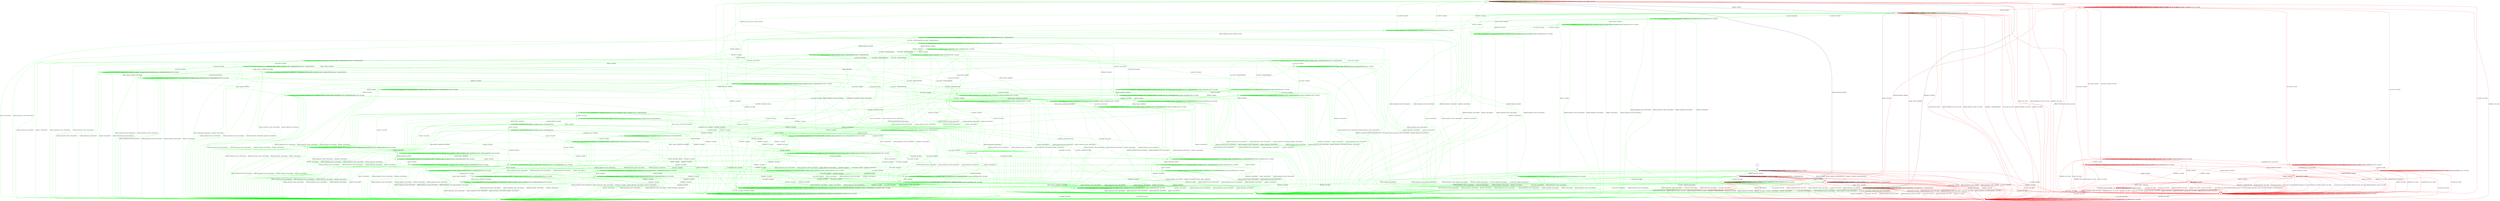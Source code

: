 digraph "" {
	graph ["Incoming time"=0.3539562225341797,
		"Outgoing time"=0.47849464416503906,
		Output="{'States': 77, 'Transitions': 1044, 'Filename': '../results/ssh/DropBear-BitVise-cvc4-3.dot'}",
		Reference="{'States': 18, 'Transitions': 222, 'Filename': '../subjects/ssh/DropBear.dot'}",
		Solver=cvc4,
		Updated="{'States': 67, 'Transitions': 859, 'Filename': '../subjects/ssh/BitVise.dot'}",
		"f-measure"=0.06845513413506012,
		precision=0.04307334109429569,
		recall=0.16666666666666666
	];
	a -> a	[key=0,
		label="CH_REQUEST_PTY / CH_NONE"];
	a -> a	[key=1,
		label="CH_DATA / CH_NONE"];
	a -> a	[key=2,
		label="CH_CLOSE / CH_NONE"];
	a -> a	[key=3,
		label="CH_EOF / CH_NONE"];
	a -> a	[key=4,
		color=green,
		label="UA_PK_NOK / NO_RESP"];
	a -> a	[key=5,
		color=green,
		label="UA_PK_OK / NO_RESP"];
	a -> a	[key=6,
		color=red,
		label="UA_PK_NOK / UA_FAILURE"];
	a -> a	[key=7,
		color=red,
		label="SERVICE_REQUEST_AUTH / SERVICE_ACCEPT"];
	a -> b	[key=0,
		label="KEXINIT / KEXINIT"];
	a -> f	[key=0,
		label="KEXINIT_PROCEED / KEXINIT"];
	j	[color=green];
	a -> j	[key=0,
		color=green,
		label="KEX30 / DISCONNECT"];
	a -> j	[key=1,
		color=green,
		label="SERVICE_REQUEST_CONN / DISCONNECT"];
	a -> j	[key=2,
		color=green,
		label="NEWKEYS / DISCONNECT"];
	m	[color=green];
	a -> m	[key=0,
		color=green,
		label="CH_OPEN / NO_RESP"];
	n	[color=green];
	a -> n	[key=0,
		color=green,
		label="SERVICE_REQUEST_AUTH / SERVICE_ACCEPT"];
	ppp	[color=red];
	a -> ppp	[key=0,
		color=red,
		label="CH_OPEN / NO_CONN"];
	qqq	[color=red];
	a -> qqq	[key=0,
		color=red,
		label="KEX30 / NO_CONN"];
	a -> qqq	[key=1,
		color=red,
		label="SERVICE_REQUEST_CONN / NO_CONN"];
	a -> qqq	[key=2,
		color=red,
		label="NEWKEYS / NO_CONN"];
	rrr	[color=red];
	a -> rrr	[key=0,
		color=red,
		label="UA_PK_OK / UA_SUCCESS"];
	b -> b	[key=0,
		label="CH_REQUEST_PTY / CH_NONE"];
	b -> b	[key=1,
		label="CH_DATA / CH_NONE"];
	b -> b	[key=2,
		label="CH_CLOSE / CH_NONE"];
	b -> b	[key=3,
		label="CH_EOF / CH_NONE"];
	b -> b	[key=4,
		color=green,
		label="UA_PK_NOK / NO_RESP"];
	b -> b	[key=5,
		color=green,
		label="UA_PK_OK / NO_RESP"];
	b -> c	[key=0,
		color=red,
		label="KEX30 / KEX31+NEWKEYS"];
	b -> j	[key=0,
		color=green,
		label="SERVICE_REQUEST_AUTH / DISCONNECT"];
	b -> j	[key=1,
		color=green,
		label="SERVICE_REQUEST_CONN / DISCONNECT"];
	b -> j	[key=2,
		color=green,
		label="KEXINIT_PROCEED / DISCONNECT"];
	b -> j	[key=3,
		color=green,
		label="KEXINIT / DISCONNECT"];
	k	[color=green];
	b -> k	[key=0,
		color=green,
		label="NEWKEYS / NO_RESP"];
	p	[color=green];
	b -> p	[key=0,
		color=green,
		label="CH_OPEN / NO_RESP"];
	r	[color=green];
	b -> r	[key=0,
		color=green,
		label="KEX30 / KEX31+NEWKEYS"];
	b -> ppp	[key=0,
		color=red,
		label="CH_OPEN / NO_CONN"];
	b -> qqq	[key=0,
		color=red,
		label="UA_PK_NOK / NO_CONN"];
	b -> qqq	[key=1,
		color=red,
		label="SERVICE_REQUEST_AUTH / NO_CONN"];
	b -> qqq	[key=2,
		color=red,
		label="SERVICE_REQUEST_CONN / NO_CONN"];
	b -> qqq	[key=3,
		color=red,
		label="NEWKEYS / UNIMPLEMENTED"];
	b -> qqq	[key=4,
		color=red,
		label="UA_PK_OK / NO_CONN"];
	b -> qqq	[key=5,
		color=red,
		label="KEXINIT_PROCEED / NO_CONN"];
	b -> qqq	[key=6,
		color=red,
		label="KEXINIT / NO_CONN"];
	c -> a	[key=0,
		label="NEWKEYS / NO_RESP"];
	c -> c	[key=0,
		label="CH_REQUEST_PTY / CH_NONE"];
	c -> c	[key=1,
		label="CH_DATA / CH_NONE"];
	c -> c	[key=2,
		label="CH_CLOSE / CH_NONE"];
	c -> c	[key=3,
		label="CH_EOF / CH_NONE"];
	c -> c	[key=4,
		color=green,
		label="KEX30 / NO_RESP"];
	c -> c	[key=5,
		color=red,
		label="KEX30 / UNIMPLEMENTED"];
	i	[color=green];
	c -> i	[key=0,
		color=green,
		label="CH_OPEN / DISCONNECT"];
	c -> j	[key=0,
		color=green,
		label="UA_PK_NOK / DISCONNECT"];
	c -> j	[key=1,
		color=green,
		label="SERVICE_REQUEST_AUTH / DISCONNECT"];
	c -> j	[key=2,
		color=green,
		label="SERVICE_REQUEST_CONN / DISCONNECT"];
	c -> j	[key=3,
		color=green,
		label="UA_PK_OK / DISCONNECT"];
	c -> j	[key=4,
		color=green,
		label="KEXINIT_PROCEED / DISCONNECT"];
	c -> j	[key=5,
		color=green,
		label="KEXINIT / DISCONNECT"];
	c -> ppp	[key=0,
		color=red,
		label="CH_OPEN / NO_CONN"];
	c -> qqq	[key=0,
		color=red,
		label="UA_PK_NOK / NO_CONN"];
	c -> qqq	[key=1,
		color=red,
		label="SERVICE_REQUEST_AUTH / NO_CONN"];
	c -> qqq	[key=2,
		color=red,
		label="SERVICE_REQUEST_CONN / NO_CONN"];
	c -> qqq	[key=3,
		color=red,
		label="UA_PK_OK / NO_CONN"];
	c -> qqq	[key=4,
		color=red,
		label="KEXINIT_PROCEED / NO_CONN"];
	c -> qqq	[key=5,
		color=red,
		label="KEXINIT / NO_CONN"];
	d -> d	[key=0,
		label="CH_REQUEST_PTY / CH_NONE"];
	d -> d	[key=1,
		label="CH_DATA / CH_NONE"];
	d -> d	[key=2,
		label="CH_CLOSE / CH_NONE"];
	d -> d	[key=3,
		label="CH_EOF / CH_NONE"];
	d -> d	[key=4,
		color=red,
		label="NEWKEYS / UNIMPLEMENTED"];
	d -> e	[key=0,
		label="KEX30 / NO_RESP"];
	d -> i	[key=0,
		color=green,
		label="CH_OPEN / DISCONNECT"];
	d -> j	[key=0,
		color=green,
		label="UA_PK_NOK / DISCONNECT"];
	d -> j	[key=1,
		color=green,
		label="SERVICE_REQUEST_AUTH / DISCONNECT"];
	d -> j	[key=2,
		color=green,
		label="SERVICE_REQUEST_CONN / DISCONNECT"];
	d -> j	[key=3,
		color=green,
		label="UA_PK_OK / DISCONNECT"];
	d -> j	[key=4,
		color=green,
		label="KEXINIT_PROCEED / DISCONNECT"];
	d -> j	[key=5,
		color=green,
		label="KEXINIT / DISCONNECT"];
	d -> k	[key=0,
		color=green,
		label="NEWKEYS / NO_RESP"];
	d -> ppp	[key=0,
		color=red,
		label="CH_OPEN / NO_CONN"];
	d -> qqq	[key=0,
		color=red,
		label="UA_PK_NOK / NO_CONN"];
	d -> qqq	[key=1,
		color=red,
		label="SERVICE_REQUEST_AUTH / NO_CONN"];
	d -> qqq	[key=2,
		color=red,
		label="SERVICE_REQUEST_CONN / NO_CONN"];
	d -> qqq	[key=3,
		color=red,
		label="UA_PK_OK / NO_CONN"];
	d -> qqq	[key=4,
		color=red,
		label="KEXINIT_PROCEED / NO_CONN"];
	d -> qqq	[key=5,
		color=red,
		label="KEXINIT / NO_CONN"];
	e -> c	[key=0,
		label="KEX30 / KEX31+NEWKEYS"];
	e -> e	[key=0,
		label="CH_REQUEST_PTY / CH_NONE"];
	e -> e	[key=1,
		label="CH_DATA / CH_NONE"];
	e -> e	[key=2,
		label="CH_CLOSE / CH_NONE"];
	e -> e	[key=3,
		label="CH_EOF / CH_NONE"];
	e -> e	[key=4,
		color=red,
		label="NEWKEYS / UNIMPLEMENTED"];
	e -> i	[key=0,
		color=green,
		label="CH_OPEN / DISCONNECT"];
	e -> j	[key=0,
		color=green,
		label="UA_PK_NOK / DISCONNECT"];
	e -> j	[key=1,
		color=green,
		label="SERVICE_REQUEST_AUTH / DISCONNECT"];
	e -> j	[key=2,
		color=green,
		label="SERVICE_REQUEST_CONN / DISCONNECT"];
	e -> j	[key=3,
		color=green,
		label="UA_PK_OK / DISCONNECT"];
	e -> j	[key=4,
		color=green,
		label="KEXINIT_PROCEED / DISCONNECT"];
	e -> j	[key=5,
		color=green,
		label="KEXINIT / DISCONNECT"];
	e -> k	[key=0,
		color=green,
		label="NEWKEYS / NO_RESP"];
	e -> ppp	[key=0,
		color=red,
		label="CH_OPEN / NO_CONN"];
	e -> qqq	[key=0,
		color=red,
		label="UA_PK_NOK / NO_CONN"];
	e -> qqq	[key=1,
		color=red,
		label="SERVICE_REQUEST_AUTH / NO_CONN"];
	e -> qqq	[key=2,
		color=red,
		label="SERVICE_REQUEST_CONN / NO_CONN"];
	e -> qqq	[key=3,
		color=red,
		label="UA_PK_OK / NO_CONN"];
	e -> qqq	[key=4,
		color=red,
		label="KEXINIT_PROCEED / NO_CONN"];
	e -> qqq	[key=5,
		color=red,
		label="KEXINIT / NO_CONN"];
	f -> b	[key=0,
		label="KEX30 / NO_RESP"];
	f -> f	[key=0,
		label="CH_REQUEST_PTY / CH_NONE"];
	f -> f	[key=1,
		label="CH_DATA / CH_NONE"];
	f -> f	[key=2,
		label="CH_CLOSE / CH_NONE"];
	f -> f	[key=3,
		label="CH_EOF / CH_NONE"];
	f -> f	[key=4,
		color=green,
		label="UA_PK_NOK / NO_RESP"];
	f -> f	[key=5,
		color=green,
		label="UA_PK_OK / NO_RESP"];
	f -> j	[key=0,
		color=green,
		label="SERVICE_REQUEST_AUTH / DISCONNECT"];
	f -> j	[key=1,
		color=green,
		label="SERVICE_REQUEST_CONN / DISCONNECT"];
	f -> j	[key=2,
		color=green,
		label="KEXINIT_PROCEED / DISCONNECT"];
	f -> j	[key=3,
		color=green,
		label="KEXINIT / DISCONNECT"];
	f -> k	[key=0,
		color=green,
		label="NEWKEYS / NO_RESP"];
	o	[color=green];
	f -> o	[key=0,
		color=green,
		label="CH_OPEN / NO_RESP"];
	f -> ppp	[key=0,
		color=red,
		label="CH_OPEN / NO_CONN"];
	f -> qqq	[key=0,
		color=red,
		label="UA_PK_NOK / NO_CONN"];
	f -> qqq	[key=1,
		color=red,
		label="SERVICE_REQUEST_AUTH / NO_CONN"];
	f -> qqq	[key=2,
		color=red,
		label="SERVICE_REQUEST_CONN / NO_CONN"];
	f -> qqq	[key=3,
		color=red,
		label="NEWKEYS / UNIMPLEMENTED"];
	f -> qqq	[key=4,
		color=red,
		label="UA_PK_OK / NO_CONN"];
	f -> qqq	[key=5,
		color=red,
		label="KEXINIT_PROCEED / NO_CONN"];
	f -> qqq	[key=6,
		color=red,
		label="KEXINIT / NO_CONN"];
	g -> d	[key=0,
		label="KEXINIT_PROCEED / KEXINIT"];
	g -> e	[key=0,
		label="KEXINIT / KEXINIT"];
	g -> e	[key=1,
		color=red,
		label="KEX30 / KEXINIT+UNIMPLEMENTED"];
	g -> e	[key=2,
		color=red,
		label="NEWKEYS / KEXINIT+UNIMPLEMENTED"];
	g -> g	[key=0,
		label="CH_REQUEST_PTY / CH_NONE"];
	g -> g	[key=1,
		label="CH_DATA / CH_NONE"];
	g -> g	[key=2,
		label="CH_CLOSE / CH_NONE"];
	g -> g	[key=3,
		label="CH_EOF / CH_NONE"];
	g -> i	[key=0,
		color=green,
		label="CH_OPEN / KEXINIT+DISCONNECT"];
	g -> j	[key=0,
		color=green,
		label="UA_PK_NOK / KEXINIT+DISCONNECT"];
	g -> j	[key=1,
		color=green,
		label="KEX30 / KEXINIT+DISCONNECT"];
	g -> j	[key=2,
		color=green,
		label="SERVICE_REQUEST_AUTH / KEXINIT+DISCONNECT"];
	g -> j	[key=3,
		color=green,
		label="SERVICE_REQUEST_CONN / KEXINIT+DISCONNECT"];
	g -> j	[key=4,
		color=green,
		label="NEWKEYS / KEXINIT+DISCONNECT"];
	g -> j	[key=5,
		color=green,
		label="UA_PK_OK / KEXINIT+DISCONNECT"];
	g -> ppp	[key=0,
		color=red,
		label="CH_OPEN / KEXINIT"];
	g -> qqq	[key=0,
		color=red,
		label="UA_PK_NOK / KEXINIT"];
	g -> qqq	[key=1,
		color=red,
		label="SERVICE_REQUEST_AUTH / KEXINIT"];
	g -> qqq	[key=2,
		color=red,
		label="SERVICE_REQUEST_CONN / KEXINIT"];
	g -> qqq	[key=3,
		color=red,
		label="UA_PK_OK / KEXINIT"];
	h -> g	[key=0];
	i -> i	[key=0,
		color=green,
		label="UA_PK_NOK / NO_CONN"];
	i -> i	[key=1,
		color=green,
		label="KEX30 / NO_CONN"];
	i -> i	[key=2,
		color=green,
		label="SERVICE_REQUEST_AUTH / NO_CONN"];
	i -> i	[key=3,
		color=green,
		label="SERVICE_REQUEST_CONN / NO_CONN"];
	i -> i	[key=4,
		color=green,
		label="NEWKEYS / NO_CONN"];
	i -> i	[key=5,
		color=green,
		label="CH_REQUEST_PTY / NO_CONN"];
	i -> i	[key=6,
		color=green,
		label="CH_OPEN / CH_MAX"];
	i -> i	[key=7,
		color=green,
		label="CH_DATA / NO_CONN"];
	i -> i	[key=8,
		color=green,
		label="UA_PK_OK / NO_CONN"];
	i -> i	[key=9,
		color=green,
		label="KEXINIT_PROCEED / NO_CONN"];
	i -> i	[key=10,
		color=green,
		label="KEXINIT / NO_CONN"];
	i -> i	[key=11,
		color=green,
		label="CH_EOF / NO_CONN"];
	i -> j	[key=0,
		color=green,
		label="CH_CLOSE / NO_CONN"];
	j -> i	[key=0,
		color=green,
		label="CH_OPEN / NO_CONN"];
	j -> j	[key=0,
		color=green,
		label="UA_PK_NOK / NO_CONN"];
	j -> j	[key=1,
		color=green,
		label="KEX30 / NO_CONN"];
	j -> j	[key=2,
		color=green,
		label="SERVICE_REQUEST_AUTH / NO_CONN"];
	j -> j	[key=3,
		color=green,
		label="SERVICE_REQUEST_CONN / NO_CONN"];
	j -> j	[key=4,
		color=green,
		label="NEWKEYS / NO_CONN"];
	j -> j	[key=5,
		color=green,
		label="CH_REQUEST_PTY / CH_NONE"];
	j -> j	[key=6,
		color=green,
		label="CH_DATA / CH_NONE"];
	j -> j	[key=7,
		color=green,
		label="UA_PK_OK / NO_CONN"];
	j -> j	[key=8,
		color=green,
		label="KEXINIT_PROCEED / NO_CONN"];
	j -> j	[key=9,
		color=green,
		label="CH_CLOSE / CH_NONE"];
	j -> j	[key=10,
		color=green,
		label="KEXINIT / NO_CONN"];
	j -> j	[key=11,
		color=green,
		label="CH_EOF / CH_NONE"];
	k -> k	[key=0,
		color=green,
		label="UA_PK_NOK / NO_RESP"];
	k -> k	[key=1,
		color=green,
		label="KEX30 / NO_RESP"];
	k -> k	[key=2,
		color=green,
		label="SERVICE_REQUEST_AUTH / NO_RESP"];
	k -> k	[key=3,
		color=green,
		label="SERVICE_REQUEST_CONN / NO_RESP"];
	k -> k	[key=4,
		color=green,
		label="NEWKEYS / NO_RESP"];
	k -> k	[key=5,
		color=green,
		label="CH_REQUEST_PTY / CH_NONE"];
	k -> k	[key=6,
		color=green,
		label="CH_DATA / CH_NONE"];
	k -> k	[key=7,
		color=green,
		label="UA_PK_OK / NO_RESP"];
	k -> k	[key=8,
		color=green,
		label="KEXINIT_PROCEED / NO_RESP"];
	k -> k	[key=9,
		color=green,
		label="CH_CLOSE / CH_NONE"];
	k -> k	[key=10,
		color=green,
		label="KEXINIT / NO_RESP"];
	k -> k	[key=11,
		color=green,
		label="CH_EOF / CH_NONE"];
	l	[color=green];
	k -> l	[key=0,
		color=green,
		label="CH_OPEN / NO_RESP"];
	l -> k	[key=0,
		color=green,
		label="CH_CLOSE / NO_RESP"];
	l -> l	[key=0,
		color=green,
		label="UA_PK_NOK / NO_RESP"];
	l -> l	[key=1,
		color=green,
		label="KEX30 / NO_RESP"];
	l -> l	[key=2,
		color=green,
		label="SERVICE_REQUEST_AUTH / NO_RESP"];
	l -> l	[key=3,
		color=green,
		label="SERVICE_REQUEST_CONN / NO_RESP"];
	l -> l	[key=4,
		color=green,
		label="NEWKEYS / NO_RESP"];
	l -> l	[key=5,
		color=green,
		label="CH_REQUEST_PTY / NO_RESP"];
	l -> l	[key=6,
		color=green,
		label="CH_OPEN / CH_MAX"];
	l -> l	[key=7,
		color=green,
		label="CH_DATA / NO_RESP"];
	l -> l	[key=8,
		color=green,
		label="UA_PK_OK / NO_RESP"];
	l -> l	[key=9,
		color=green,
		label="KEXINIT_PROCEED / NO_RESP"];
	l -> l	[key=10,
		color=green,
		label="KEXINIT / NO_RESP"];
	l -> l	[key=11,
		color=green,
		label="CH_EOF / NO_RESP"];
	m -> a	[key=0,
		color=green,
		label="CH_CLOSE / NO_RESP"];
	m -> i	[key=0,
		color=green,
		label="KEX30 / DISCONNECT"];
	m -> i	[key=1,
		color=green,
		label="SERVICE_REQUEST_CONN / DISCONNECT"];
	m -> i	[key=2,
		color=green,
		label="NEWKEYS / DISCONNECT"];
	m -> m	[key=0,
		color=green,
		label="UA_PK_NOK / NO_RESP"];
	m -> m	[key=1,
		color=green,
		label="CH_REQUEST_PTY / NO_RESP"];
	m -> m	[key=2,
		color=green,
		label="CH_OPEN / CH_MAX"];
	m -> m	[key=3,
		color=green,
		label="CH_DATA / NO_RESP"];
	m -> m	[key=4,
		color=green,
		label="UA_PK_OK / NO_RESP"];
	m -> m	[key=5,
		color=green,
		label="CH_EOF / NO_RESP"];
	m -> o	[key=0,
		color=green,
		label="KEXINIT_PROCEED / KEXINIT"];
	m -> p	[key=0,
		color=green,
		label="KEXINIT / KEXINIT"];
	q	[color=green];
	m -> q	[key=0,
		color=green,
		label="SERVICE_REQUEST_AUTH / SERVICE_ACCEPT"];
	n -> j	[key=0,
		color=green,
		label="KEX30 / DISCONNECT"];
	n -> j	[key=1,
		color=green,
		label="SERVICE_REQUEST_CONN / DISCONNECT"];
	n -> j	[key=2,
		color=green,
		label="NEWKEYS / DISCONNECT"];
	n -> n	[key=0,
		color=green,
		label="UA_PK_NOK / UA_FAILURE"];
	n -> n	[key=1,
		color=green,
		label="SERVICE_REQUEST_AUTH / SERVICE_ACCEPT"];
	n -> n	[key=2,
		color=green,
		label="CH_REQUEST_PTY / CH_NONE"];
	n -> n	[key=3,
		color=green,
		label="CH_DATA / CH_NONE"];
	n -> n	[key=4,
		color=green,
		label="CH_CLOSE / CH_NONE"];
	n -> n	[key=5,
		color=green,
		label="CH_EOF / CH_NONE"];
	n -> q	[key=0,
		color=green,
		label="CH_OPEN / UNIMPLEMENTED"];
	s	[color=green];
	n -> s	[key=0,
		color=green,
		label="UA_PK_OK / UA_SUCCESS"];
	t	[color=green];
	n -> t	[key=0,
		color=green,
		label="KEXINIT_PROCEED / KEXINIT"];
	u	[color=green];
	n -> u	[key=0,
		color=green,
		label="KEXINIT / KEXINIT"];
	o -> f	[key=0,
		color=green,
		label="CH_CLOSE / NO_RESP"];
	o -> i	[key=0,
		color=green,
		label="SERVICE_REQUEST_AUTH / DISCONNECT"];
	o -> i	[key=1,
		color=green,
		label="SERVICE_REQUEST_CONN / DISCONNECT"];
	o -> i	[key=2,
		color=green,
		label="KEXINIT_PROCEED / DISCONNECT"];
	o -> i	[key=3,
		color=green,
		label="KEXINIT / DISCONNECT"];
	o -> l	[key=0,
		color=green,
		label="NEWKEYS / NO_RESP"];
	o -> o	[key=0,
		color=green,
		label="UA_PK_NOK / NO_RESP"];
	o -> o	[key=1,
		color=green,
		label="CH_REQUEST_PTY / NO_RESP"];
	o -> o	[key=2,
		color=green,
		label="CH_OPEN / CH_MAX"];
	o -> o	[key=3,
		color=green,
		label="CH_DATA / NO_RESP"];
	o -> o	[key=4,
		color=green,
		label="UA_PK_OK / NO_RESP"];
	o -> o	[key=5,
		color=green,
		label="CH_EOF / NO_RESP"];
	o -> p	[key=0,
		color=green,
		label="KEX30 / NO_RESP"];
	p -> b	[key=0,
		color=green,
		label="CH_CLOSE / NO_RESP"];
	p -> i	[key=0,
		color=green,
		label="SERVICE_REQUEST_AUTH / DISCONNECT"];
	p -> i	[key=1,
		color=green,
		label="SERVICE_REQUEST_CONN / DISCONNECT"];
	p -> i	[key=2,
		color=green,
		label="KEXINIT_PROCEED / DISCONNECT"];
	p -> i	[key=3,
		color=green,
		label="KEXINIT / DISCONNECT"];
	p -> l	[key=0,
		color=green,
		label="NEWKEYS / NO_RESP"];
	p -> p	[key=0,
		color=green,
		label="UA_PK_NOK / NO_RESP"];
	p -> p	[key=1,
		color=green,
		label="CH_REQUEST_PTY / NO_RESP"];
	p -> p	[key=2,
		color=green,
		label="CH_OPEN / CH_MAX"];
	p -> p	[key=3,
		color=green,
		label="CH_DATA / NO_RESP"];
	p -> p	[key=4,
		color=green,
		label="UA_PK_OK / NO_RESP"];
	p -> p	[key=5,
		color=green,
		label="CH_EOF / NO_RESP"];
	v	[color=green];
	p -> v	[key=0,
		color=green,
		label="KEX30 / KEX31+NEWKEYS"];
	q -> i	[key=0,
		color=green,
		label="KEX30 / DISCONNECT"];
	q -> i	[key=1,
		color=green,
		label="SERVICE_REQUEST_CONN / DISCONNECT"];
	q -> i	[key=2,
		color=green,
		label="NEWKEYS / DISCONNECT"];
	q -> n	[key=0,
		color=green,
		label="CH_CLOSE / UNIMPLEMENTED"];
	q -> q	[key=0,
		color=green,
		label="UA_PK_NOK / UA_FAILURE"];
	q -> q	[key=1,
		color=green,
		label="SERVICE_REQUEST_AUTH / SERVICE_ACCEPT"];
	q -> q	[key=2,
		color=green,
		label="CH_REQUEST_PTY / UNIMPLEMENTED"];
	q -> q	[key=3,
		color=green,
		label="CH_OPEN / CH_MAX"];
	q -> q	[key=4,
		color=green,
		label="CH_DATA / UNIMPLEMENTED"];
	q -> q	[key=5,
		color=green,
		label="CH_EOF / UNIMPLEMENTED"];
	w	[color=green];
	q -> w	[key=0,
		color=green,
		label="KEXINIT / KEXINIT"];
	x	[color=green];
	q -> x	[key=0,
		color=green,
		label="UA_PK_OK / UA_SUCCESS"];
	y	[color=green];
	q -> y	[key=0,
		color=green,
		label="KEXINIT_PROCEED / KEXINIT"];
	r -> a	[key=0,
		color=green,
		label="NEWKEYS / NO_RESP"];
	r -> j	[key=0,
		color=green,
		label="SERVICE_REQUEST_AUTH / DISCONNECT"];
	r -> j	[key=1,
		color=green,
		label="SERVICE_REQUEST_CONN / DISCONNECT"];
	r -> j	[key=2,
		color=green,
		label="KEXINIT_PROCEED / DISCONNECT"];
	r -> j	[key=3,
		color=green,
		label="KEXINIT / DISCONNECT"];
	r -> r	[key=0,
		color=green,
		label="UA_PK_NOK / NO_RESP"];
	r -> r	[key=1,
		color=green,
		label="KEX30 / NO_RESP"];
	r -> r	[key=2,
		color=green,
		label="CH_REQUEST_PTY / CH_NONE"];
	r -> r	[key=3,
		color=green,
		label="CH_DATA / CH_NONE"];
	r -> r	[key=4,
		color=green,
		label="UA_PK_OK / NO_RESP"];
	r -> r	[key=5,
		color=green,
		label="CH_CLOSE / CH_NONE"];
	r -> r	[key=6,
		color=green,
		label="CH_EOF / CH_NONE"];
	r -> v	[key=0,
		color=green,
		label="CH_OPEN / NO_RESP"];
	s -> j	[key=0,
		color=green,
		label="KEX30 / DISCONNECT"];
	s -> j	[key=1,
		color=green,
		label="SERVICE_REQUEST_CONN / DISCONNECT"];
	s -> j	[key=2,
		color=green,
		label="NEWKEYS / DISCONNECT"];
	s -> s	[key=0,
		color=green,
		label="UA_PK_NOK / UNIMPLEMENTED"];
	s -> s	[key=1,
		color=green,
		label="SERVICE_REQUEST_AUTH / SERVICE_ACCEPT"];
	s -> s	[key=2,
		color=green,
		label="CH_REQUEST_PTY / CH_NONE"];
	s -> s	[key=3,
		color=green,
		label="CH_DATA / CH_NONE"];
	s -> s	[key=4,
		color=green,
		label="UA_PK_OK / UNIMPLEMENTED"];
	s -> s	[key=5,
		color=green,
		label="CH_CLOSE / CH_NONE"];
	s -> s	[key=6,
		color=green,
		label="CH_EOF / CH_NONE"];
	z	[color=green];
	s -> z	[key=0,
		color=green,
		label="KEXINIT / KEXINIT"];
	aa	[color=green];
	s -> aa	[key=0,
		color=green,
		label="CH_OPEN / CH_OPEN_SUCCESS"];
	bb	[color=green];
	s -> bb	[key=0,
		color=green,
		label="KEXINIT_PROCEED / KEXINIT"];
	t -> j	[key=0,
		color=green,
		label="SERVICE_REQUEST_AUTH / DISCONNECT"];
	t -> j	[key=1,
		color=green,
		label="SERVICE_REQUEST_CONN / DISCONNECT"];
	t -> j	[key=2,
		color=green,
		label="KEXINIT_PROCEED / DISCONNECT"];
	t -> j	[key=3,
		color=green,
		label="KEXINIT / DISCONNECT"];
	t -> k	[key=0,
		color=green,
		label="NEWKEYS / NO_RESP"];
	t -> t	[key=0,
		color=green,
		label="CH_REQUEST_PTY / CH_NONE"];
	t -> t	[key=1,
		color=green,
		label="CH_DATA / CH_NONE"];
	t -> t	[key=2,
		color=green,
		label="CH_CLOSE / CH_NONE"];
	t -> t	[key=3,
		color=green,
		label="CH_EOF / CH_NONE"];
	t -> u	[key=0,
		color=green,
		label="KEX30 / NO_RESP"];
	t -> y	[key=0,
		color=green,
		label="CH_OPEN / UNIMPLEMENTED"];
	cc	[color=green];
	t -> cc	[key=0,
		color=green,
		label="UA_PK_NOK / NO_RESP"];
	dd	[color=green];
	t -> dd	[key=0,
		color=green,
		label="UA_PK_OK / NO_RESP"];
	u -> j	[key=0,
		color=green,
		label="SERVICE_REQUEST_AUTH / DISCONNECT"];
	u -> j	[key=1,
		color=green,
		label="SERVICE_REQUEST_CONN / DISCONNECT"];
	u -> j	[key=2,
		color=green,
		label="KEXINIT_PROCEED / DISCONNECT"];
	u -> j	[key=3,
		color=green,
		label="KEXINIT / DISCONNECT"];
	u -> k	[key=0,
		color=green,
		label="NEWKEYS / NO_RESP"];
	u -> u	[key=0,
		color=green,
		label="CH_REQUEST_PTY / CH_NONE"];
	u -> u	[key=1,
		color=green,
		label="CH_DATA / CH_NONE"];
	u -> u	[key=2,
		color=green,
		label="CH_CLOSE / CH_NONE"];
	u -> u	[key=3,
		color=green,
		label="CH_EOF / CH_NONE"];
	u -> w	[key=0,
		color=green,
		label="CH_OPEN / UNIMPLEMENTED"];
	ee	[color=green];
	u -> ee	[key=0,
		color=green,
		label="UA_PK_NOK / NO_RESP"];
	ff	[color=green];
	u -> ff	[key=0,
		color=green,
		label="KEX30 / KEX31+NEWKEYS"];
	gg	[color=green];
	u -> gg	[key=0,
		color=green,
		label="UA_PK_OK / NO_RESP"];
	v -> i	[key=0,
		color=green,
		label="SERVICE_REQUEST_AUTH / DISCONNECT"];
	v -> i	[key=1,
		color=green,
		label="SERVICE_REQUEST_CONN / DISCONNECT"];
	v -> i	[key=2,
		color=green,
		label="KEXINIT_PROCEED / DISCONNECT"];
	v -> i	[key=3,
		color=green,
		label="KEXINIT / DISCONNECT"];
	v -> m	[key=0,
		color=green,
		label="NEWKEYS / NO_RESP"];
	v -> r	[key=0,
		color=green,
		label="CH_CLOSE / NO_RESP"];
	v -> v	[key=0,
		color=green,
		label="UA_PK_NOK / NO_RESP"];
	v -> v	[key=1,
		color=green,
		label="KEX30 / NO_RESP"];
	v -> v	[key=2,
		color=green,
		label="CH_REQUEST_PTY / NO_RESP"];
	v -> v	[key=3,
		color=green,
		label="CH_OPEN / CH_MAX"];
	v -> v	[key=4,
		color=green,
		label="CH_DATA / NO_RESP"];
	v -> v	[key=5,
		color=green,
		label="UA_PK_OK / NO_RESP"];
	v -> v	[key=6,
		color=green,
		label="CH_EOF / NO_RESP"];
	w -> i	[key=0,
		color=green,
		label="SERVICE_REQUEST_AUTH / DISCONNECT"];
	w -> i	[key=1,
		color=green,
		label="SERVICE_REQUEST_CONN / DISCONNECT"];
	w -> i	[key=2,
		color=green,
		label="KEXINIT_PROCEED / DISCONNECT"];
	w -> i	[key=3,
		color=green,
		label="KEXINIT / DISCONNECT"];
	w -> l	[key=0,
		color=green,
		label="NEWKEYS / NO_RESP"];
	w -> u	[key=0,
		color=green,
		label="CH_CLOSE / UNIMPLEMENTED"];
	w -> w	[key=0,
		color=green,
		label="CH_REQUEST_PTY / UNIMPLEMENTED"];
	w -> w	[key=1,
		color=green,
		label="CH_OPEN / CH_MAX"];
	w -> w	[key=2,
		color=green,
		label="CH_DATA / UNIMPLEMENTED"];
	w -> w	[key=3,
		color=green,
		label="CH_EOF / UNIMPLEMENTED"];
	hh	[color=green];
	w -> hh	[key=0,
		color=green,
		label="UA_PK_OK / NO_RESP"];
	ii	[color=green];
	w -> ii	[key=0,
		color=green,
		label="UA_PK_NOK / NO_RESP"];
	jj	[color=green];
	w -> jj	[key=0,
		color=green,
		label="KEX30 / KEX31+NEWKEYS"];
	x -> i	[key=0,
		color=green,
		label="KEX30 / DISCONNECT"];
	x -> i	[key=1,
		color=green,
		label="SERVICE_REQUEST_CONN / DISCONNECT"];
	x -> i	[key=2,
		color=green,
		label="NEWKEYS / DISCONNECT"];
	x -> s	[key=0,
		color=green,
		label="CH_CLOSE / NO_RESP"];
	x -> x	[key=0,
		color=green,
		label="UA_PK_NOK / UNIMPLEMENTED"];
	x -> x	[key=1,
		color=green,
		label="SERVICE_REQUEST_AUTH / SERVICE_ACCEPT"];
	x -> x	[key=2,
		color=green,
		label="CH_REQUEST_PTY / NO_RESP"];
	x -> x	[key=3,
		color=green,
		label="CH_OPEN / CH_MAX"];
	x -> x	[key=4,
		color=green,
		label="CH_DATA / NO_RESP"];
	x -> x	[key=5,
		color=green,
		label="UA_PK_OK / UNIMPLEMENTED"];
	x -> x	[key=6,
		color=green,
		label="CH_EOF / NO_RESP"];
	kk	[color=green];
	x -> kk	[key=0,
		color=green,
		label="KEXINIT / KEXINIT"];
	ll	[color=green];
	x -> ll	[key=0,
		color=green,
		label="KEXINIT_PROCEED / KEXINIT"];
	y -> i	[key=0,
		color=green,
		label="SERVICE_REQUEST_AUTH / DISCONNECT"];
	y -> i	[key=1,
		color=green,
		label="SERVICE_REQUEST_CONN / DISCONNECT"];
	y -> i	[key=2,
		color=green,
		label="KEXINIT_PROCEED / DISCONNECT"];
	y -> i	[key=3,
		color=green,
		label="KEXINIT / DISCONNECT"];
	y -> l	[key=0,
		color=green,
		label="NEWKEYS / NO_RESP"];
	y -> t	[key=0,
		color=green,
		label="CH_CLOSE / UNIMPLEMENTED"];
	y -> w	[key=0,
		color=green,
		label="KEX30 / NO_RESP"];
	y -> y	[key=0,
		color=green,
		label="CH_REQUEST_PTY / UNIMPLEMENTED"];
	y -> y	[key=1,
		color=green,
		label="CH_OPEN / CH_MAX"];
	y -> y	[key=2,
		color=green,
		label="CH_DATA / UNIMPLEMENTED"];
	y -> y	[key=3,
		color=green,
		label="CH_EOF / UNIMPLEMENTED"];
	mm	[color=green];
	y -> mm	[key=0,
		color=green,
		label="UA_PK_OK / NO_RESP"];
	nn	[color=green];
	y -> nn	[key=0,
		color=green,
		label="UA_PK_NOK / NO_RESP"];
	z -> j	[key=0,
		color=green,
		label="SERVICE_REQUEST_AUTH / DISCONNECT"];
	z -> j	[key=1,
		color=green,
		label="SERVICE_REQUEST_CONN / DISCONNECT"];
	z -> j	[key=2,
		color=green,
		label="KEXINIT_PROCEED / DISCONNECT"];
	z -> j	[key=3,
		color=green,
		label="KEXINIT / DISCONNECT"];
	z -> k	[key=0,
		color=green,
		label="NEWKEYS / NO_RESP"];
	z -> z	[key=0,
		color=green,
		label="UA_PK_NOK / UNIMPLEMENTED"];
	z -> z	[key=1,
		color=green,
		label="CH_REQUEST_PTY / CH_NONE"];
	z -> z	[key=2,
		color=green,
		label="CH_DATA / CH_NONE"];
	z -> z	[key=3,
		color=green,
		label="UA_PK_OK / UNIMPLEMENTED"];
	z -> z	[key=4,
		color=green,
		label="CH_CLOSE / CH_NONE"];
	z -> z	[key=5,
		color=green,
		label="CH_EOF / CH_NONE"];
	oo	[color=green];
	z -> oo	[key=0,
		color=green,
		label="KEX30 / KEX31+NEWKEYS"];
	pp	[color=green];
	z -> pp	[key=0,
		color=green,
		label="CH_OPEN / NO_RESP"];
	aa -> i	[key=0,
		color=green,
		label="KEX30 / DISCONNECT"];
	aa -> i	[key=1,
		color=green,
		label="SERVICE_REQUEST_CONN / DISCONNECT"];
	aa -> i	[key=2,
		color=green,
		label="NEWKEYS / DISCONNECT"];
	aa -> aa	[key=0,
		color=green,
		label="UA_PK_NOK / UNIMPLEMENTED"];
	aa -> aa	[key=1,
		color=green,
		label="SERVICE_REQUEST_AUTH / SERVICE_ACCEPT"];
	aa -> aa	[key=2,
		color=green,
		label="CH_REQUEST_PTY / CH_SUCCESS"];
	aa -> aa	[key=3,
		color=green,
		label="CH_OPEN / CH_MAX"];
	aa -> aa	[key=4,
		color=green,
		label="UA_PK_OK / UNIMPLEMENTED"];
	qq	[color=green];
	aa -> qq	[key=0,
		color=green,
		label="CH_DATA / NO_RESP"];
	rr	[color=green];
	aa -> rr	[key=0,
		color=green,
		label="CH_CLOSE / CH_CLOSE"];
	ss	[color=green];
	aa -> ss	[key=0,
		color=green,
		label="KEXINIT_PROCEED / KEXINIT"];
	tt	[color=green];
	aa -> tt	[key=0,
		color=green,
		label="CH_EOF / CH_CLOSE"];
	uu	[color=green];
	aa -> uu	[key=0,
		color=green,
		label="KEXINIT / KEXINIT"];
	bb -> j	[key=0,
		color=green,
		label="SERVICE_REQUEST_AUTH / DISCONNECT"];
	bb -> j	[key=1,
		color=green,
		label="SERVICE_REQUEST_CONN / DISCONNECT"];
	bb -> j	[key=2,
		color=green,
		label="KEXINIT_PROCEED / DISCONNECT"];
	bb -> j	[key=3,
		color=green,
		label="KEXINIT / DISCONNECT"];
	bb -> k	[key=0,
		color=green,
		label="NEWKEYS / NO_RESP"];
	bb -> z	[key=0,
		color=green,
		label="KEX30 / NO_RESP"];
	bb -> bb	[key=0,
		color=green,
		label="UA_PK_NOK / UNIMPLEMENTED"];
	bb -> bb	[key=1,
		color=green,
		label="CH_REQUEST_PTY / CH_NONE"];
	bb -> bb	[key=2,
		color=green,
		label="CH_DATA / CH_NONE"];
	bb -> bb	[key=3,
		color=green,
		label="UA_PK_OK / UNIMPLEMENTED"];
	bb -> bb	[key=4,
		color=green,
		label="CH_CLOSE / CH_NONE"];
	bb -> bb	[key=5,
		color=green,
		label="CH_EOF / CH_NONE"];
	vv	[color=green];
	bb -> vv	[key=0,
		color=green,
		label="CH_OPEN / NO_RESP"];
	cc -> j	[key=0,
		color=green,
		label="SERVICE_REQUEST_AUTH / DISCONNECT"];
	cc -> j	[key=1,
		color=green,
		label="SERVICE_REQUEST_CONN / DISCONNECT"];
	cc -> j	[key=2,
		color=green,
		label="KEXINIT_PROCEED / DISCONNECT"];
	cc -> j	[key=3,
		color=green,
		label="KEXINIT / DISCONNECT"];
	cc -> k	[key=0,
		color=green,
		label="NEWKEYS / NO_RESP"];
	cc -> cc	[key=0,
		color=green,
		label="UA_PK_NOK / NO_RESP"];
	cc -> cc	[key=1,
		color=green,
		label="CH_REQUEST_PTY / CH_NONE"];
	cc -> cc	[key=2,
		color=green,
		label="CH_DATA / CH_NONE"];
	cc -> cc	[key=3,
		color=green,
		label="CH_CLOSE / CH_NONE"];
	cc -> cc	[key=4,
		color=green,
		label="CH_EOF / CH_NONE"];
	cc -> dd	[key=0,
		color=green,
		label="UA_PK_OK / NO_RESP"];
	cc -> ee	[key=0,
		color=green,
		label="KEX30 / NO_RESP"];
	cc -> nn	[key=0,
		color=green,
		label="CH_OPEN / UNIMPLEMENTED"];
	dd -> j	[key=0,
		color=green,
		label="SERVICE_REQUEST_AUTH / DISCONNECT"];
	dd -> j	[key=1,
		color=green,
		label="SERVICE_REQUEST_CONN / DISCONNECT"];
	dd -> j	[key=2,
		color=green,
		label="KEXINIT_PROCEED / DISCONNECT"];
	dd -> j	[key=3,
		color=green,
		label="KEXINIT / DISCONNECT"];
	dd -> k	[key=0,
		color=green,
		label="NEWKEYS / NO_RESP"];
	dd -> dd	[key=0,
		color=green,
		label="UA_PK_NOK / UNIMPLEMENTED"];
	dd -> dd	[key=1,
		color=green,
		label="CH_REQUEST_PTY / CH_NONE"];
	dd -> dd	[key=2,
		color=green,
		label="CH_DATA / CH_NONE"];
	dd -> dd	[key=3,
		color=green,
		label="UA_PK_OK / UNIMPLEMENTED"];
	dd -> dd	[key=4,
		color=green,
		label="CH_CLOSE / CH_NONE"];
	dd -> dd	[key=5,
		color=green,
		label="CH_EOF / CH_NONE"];
	dd -> gg	[key=0,
		color=green,
		label="KEX30 / NO_RESP"];
	dd -> vv	[key=0,
		color=green,
		label="CH_OPEN / NO_RESP"];
	ee -> j	[key=0,
		color=green,
		label="SERVICE_REQUEST_AUTH / DISCONNECT"];
	ee -> j	[key=1,
		color=green,
		label="SERVICE_REQUEST_CONN / DISCONNECT"];
	ee -> j	[key=2,
		color=green,
		label="KEXINIT_PROCEED / DISCONNECT"];
	ee -> j	[key=3,
		color=green,
		label="KEXINIT / DISCONNECT"];
	ee -> k	[key=0,
		color=green,
		label="NEWKEYS / NO_RESP"];
	ee -> ee	[key=0,
		color=green,
		label="UA_PK_NOK / NO_RESP"];
	ee -> ee	[key=1,
		color=green,
		label="CH_REQUEST_PTY / CH_NONE"];
	ee -> ee	[key=2,
		color=green,
		label="CH_DATA / CH_NONE"];
	ee -> ee	[key=3,
		color=green,
		label="CH_CLOSE / CH_NONE"];
	ee -> ee	[key=4,
		color=green,
		label="CH_EOF / CH_NONE"];
	ee -> ff	[key=0,
		color=green,
		label="KEX30 / KEX31+NEWKEYS+BUFFERED"];
	ee -> gg	[key=0,
		color=green,
		label="UA_PK_OK / NO_RESP"];
	ee -> ii	[key=0,
		color=green,
		label="CH_OPEN / UNIMPLEMENTED"];
	ff -> j	[key=0,
		color=green,
		label="SERVICE_REQUEST_AUTH / DISCONNECT"];
	ff -> j	[key=1,
		color=green,
		label="SERVICE_REQUEST_CONN / DISCONNECT"];
	ff -> j	[key=2,
		color=green,
		label="KEXINIT_PROCEED / DISCONNECT"];
	ff -> j	[key=3,
		color=green,
		label="KEXINIT / DISCONNECT"];
	ff -> n	[key=0,
		color=green,
		label="NEWKEYS / NO_RESP"];
	ff -> ff	[key=0,
		color=green,
		label="UA_PK_NOK / UA_FAILURE"];
	ff -> ff	[key=1,
		color=green,
		label="KEX30 / NO_RESP"];
	ff -> ff	[key=2,
		color=green,
		label="CH_REQUEST_PTY / CH_NONE"];
	ff -> ff	[key=3,
		color=green,
		label="CH_DATA / CH_NONE"];
	ff -> ff	[key=4,
		color=green,
		label="CH_CLOSE / CH_NONE"];
	ff -> ff	[key=5,
		color=green,
		label="CH_EOF / CH_NONE"];
	ff -> jj	[key=0,
		color=green,
		label="CH_OPEN / UNIMPLEMENTED"];
	ff -> oo	[key=0,
		color=green,
		label="UA_PK_OK / UA_SUCCESS"];
	gg -> j	[key=0,
		color=green,
		label="SERVICE_REQUEST_AUTH / DISCONNECT"];
	gg -> j	[key=1,
		color=green,
		label="SERVICE_REQUEST_CONN / DISCONNECT"];
	gg -> j	[key=2,
		color=green,
		label="KEXINIT_PROCEED / DISCONNECT"];
	gg -> j	[key=3,
		color=green,
		label="KEXINIT / DISCONNECT"];
	gg -> k	[key=0,
		color=green,
		label="NEWKEYS / NO_RESP"];
	gg -> gg	[key=0,
		color=green,
		label="UA_PK_NOK / UNIMPLEMENTED"];
	gg -> gg	[key=1,
		color=green,
		label="CH_REQUEST_PTY / CH_NONE"];
	gg -> gg	[key=2,
		color=green,
		label="CH_DATA / CH_NONE"];
	gg -> gg	[key=3,
		color=green,
		label="UA_PK_OK / UNIMPLEMENTED"];
	gg -> gg	[key=4,
		color=green,
		label="CH_CLOSE / CH_NONE"];
	gg -> gg	[key=5,
		color=green,
		label="CH_EOF / CH_NONE"];
	gg -> oo	[key=0,
		color=green,
		label="KEX30 / KEX31+NEWKEYS+BUFFERED"];
	gg -> pp	[key=0,
		color=green,
		label="CH_OPEN / NO_RESP"];
	hh -> i	[key=0,
		color=green,
		label="SERVICE_REQUEST_AUTH / DISCONNECT"];
	hh -> i	[key=1,
		color=green,
		label="SERVICE_REQUEST_CONN / DISCONNECT"];
	hh -> i	[key=2,
		color=green,
		label="KEXINIT_PROCEED / DISCONNECT"];
	hh -> i	[key=3,
		color=green,
		label="KEXINIT / DISCONNECT"];
	hh -> l	[key=0,
		color=green,
		label="NEWKEYS / NO_RESP"];
	hh -> gg	[key=0,
		color=green,
		label="CH_CLOSE / NO_RESP"];
	hh -> hh	[key=0,
		color=green,
		label="UA_PK_NOK / UNIMPLEMENTED"];
	hh -> hh	[key=1,
		color=green,
		label="CH_REQUEST_PTY / NO_RESP"];
	hh -> hh	[key=2,
		color=green,
		label="CH_OPEN / CH_MAX"];
	hh -> hh	[key=3,
		color=green,
		label="CH_DATA / NO_RESP"];
	hh -> hh	[key=4,
		color=green,
		label="UA_PK_OK / UNIMPLEMENTED"];
	hh -> hh	[key=5,
		color=green,
		label="CH_EOF / NO_RESP"];
	ww	[color=green];
	hh -> ww	[key=0,
		color=green,
		label="KEX30 / KEX31+NEWKEYS+BUFFERED"];
	ii -> i	[key=0,
		color=green,
		label="SERVICE_REQUEST_AUTH / DISCONNECT"];
	ii -> i	[key=1,
		color=green,
		label="SERVICE_REQUEST_CONN / DISCONNECT"];
	ii -> i	[key=2,
		color=green,
		label="KEXINIT_PROCEED / DISCONNECT"];
	ii -> i	[key=3,
		color=green,
		label="KEXINIT / DISCONNECT"];
	ii -> l	[key=0,
		color=green,
		label="NEWKEYS / NO_RESP"];
	ii -> ee	[key=0,
		color=green,
		label="CH_CLOSE / UNIMPLEMENTED"];
	ii -> hh	[key=0,
		color=green,
		label="UA_PK_OK / NO_RESP"];
	ii -> ii	[key=0,
		color=green,
		label="UA_PK_NOK / NO_RESP"];
	ii -> ii	[key=1,
		color=green,
		label="CH_REQUEST_PTY / UNIMPLEMENTED"];
	ii -> ii	[key=2,
		color=green,
		label="CH_OPEN / CH_MAX"];
	ii -> ii	[key=3,
		color=green,
		label="CH_DATA / UNIMPLEMENTED"];
	ii -> ii	[key=4,
		color=green,
		label="CH_EOF / UNIMPLEMENTED"];
	ii -> jj	[key=0,
		color=green,
		label="KEX30 / KEX31+NEWKEYS+BUFFERED"];
	jj -> i	[key=0,
		color=green,
		label="SERVICE_REQUEST_AUTH / DISCONNECT"];
	jj -> i	[key=1,
		color=green,
		label="SERVICE_REQUEST_CONN / DISCONNECT"];
	jj -> i	[key=2,
		color=green,
		label="KEXINIT_PROCEED / DISCONNECT"];
	jj -> i	[key=3,
		color=green,
		label="KEXINIT / DISCONNECT"];
	jj -> q	[key=0,
		color=green,
		label="NEWKEYS / NO_RESP"];
	jj -> ff	[key=0,
		color=green,
		label="CH_CLOSE / UNIMPLEMENTED"];
	jj -> jj	[key=0,
		color=green,
		label="UA_PK_NOK / UA_FAILURE"];
	jj -> jj	[key=1,
		color=green,
		label="KEX30 / NO_RESP"];
	jj -> jj	[key=2,
		color=green,
		label="CH_REQUEST_PTY / UNIMPLEMENTED"];
	jj -> jj	[key=3,
		color=green,
		label="CH_OPEN / CH_MAX"];
	jj -> jj	[key=4,
		color=green,
		label="CH_DATA / UNIMPLEMENTED"];
	jj -> jj	[key=5,
		color=green,
		label="CH_EOF / UNIMPLEMENTED"];
	jj -> ww	[key=0,
		color=green,
		label="UA_PK_OK / UA_SUCCESS"];
	kk -> i	[key=0,
		color=green,
		label="SERVICE_REQUEST_AUTH / DISCONNECT"];
	kk -> i	[key=1,
		color=green,
		label="SERVICE_REQUEST_CONN / DISCONNECT"];
	kk -> i	[key=2,
		color=green,
		label="KEXINIT_PROCEED / DISCONNECT"];
	kk -> i	[key=3,
		color=green,
		label="KEXINIT / DISCONNECT"];
	kk -> l	[key=0,
		color=green,
		label="NEWKEYS / NO_RESP"];
	kk -> z	[key=0,
		color=green,
		label="CH_CLOSE / NO_RESP"];
	kk -> kk	[key=0,
		color=green,
		label="UA_PK_NOK / UNIMPLEMENTED"];
	kk -> kk	[key=1,
		color=green,
		label="CH_REQUEST_PTY / NO_RESP"];
	kk -> kk	[key=2,
		color=green,
		label="CH_OPEN / CH_MAX"];
	kk -> kk	[key=3,
		color=green,
		label="CH_DATA / NO_RESP"];
	kk -> kk	[key=4,
		color=green,
		label="UA_PK_OK / UNIMPLEMENTED"];
	kk -> kk	[key=5,
		color=green,
		label="CH_EOF / NO_RESP"];
	kk -> ww	[key=0,
		color=green,
		label="KEX30 / KEX31+NEWKEYS"];
	ll -> i	[key=0,
		color=green,
		label="SERVICE_REQUEST_AUTH / DISCONNECT"];
	ll -> i	[key=1,
		color=green,
		label="SERVICE_REQUEST_CONN / DISCONNECT"];
	ll -> i	[key=2,
		color=green,
		label="KEXINIT_PROCEED / DISCONNECT"];
	ll -> i	[key=3,
		color=green,
		label="KEXINIT / DISCONNECT"];
	ll -> l	[key=0,
		color=green,
		label="NEWKEYS / NO_RESP"];
	ll -> bb	[key=0,
		color=green,
		label="CH_CLOSE / NO_RESP"];
	ll -> kk	[key=0,
		color=green,
		label="KEX30 / NO_RESP"];
	ll -> ll	[key=0,
		color=green,
		label="UA_PK_NOK / UNIMPLEMENTED"];
	ll -> ll	[key=1,
		color=green,
		label="CH_REQUEST_PTY / NO_RESP"];
	ll -> ll	[key=2,
		color=green,
		label="CH_OPEN / CH_MAX"];
	ll -> ll	[key=3,
		color=green,
		label="CH_DATA / NO_RESP"];
	ll -> ll	[key=4,
		color=green,
		label="UA_PK_OK / UNIMPLEMENTED"];
	ll -> ll	[key=5,
		color=green,
		label="CH_EOF / NO_RESP"];
	mm -> i	[key=0,
		color=green,
		label="SERVICE_REQUEST_AUTH / DISCONNECT"];
	mm -> i	[key=1,
		color=green,
		label="SERVICE_REQUEST_CONN / DISCONNECT"];
	mm -> i	[key=2,
		color=green,
		label="KEXINIT_PROCEED / DISCONNECT"];
	mm -> i	[key=3,
		color=green,
		label="KEXINIT / DISCONNECT"];
	mm -> l	[key=0,
		color=green,
		label="NEWKEYS / NO_RESP"];
	mm -> dd	[key=0,
		color=green,
		label="CH_CLOSE / NO_RESP"];
	mm -> hh	[key=0,
		color=green,
		label="KEX30 / NO_RESP"];
	mm -> mm	[key=0,
		color=green,
		label="UA_PK_NOK / UNIMPLEMENTED"];
	mm -> mm	[key=1,
		color=green,
		label="CH_REQUEST_PTY / NO_RESP"];
	mm -> mm	[key=2,
		color=green,
		label="CH_OPEN / CH_MAX"];
	mm -> mm	[key=3,
		color=green,
		label="CH_DATA / NO_RESP"];
	mm -> mm	[key=4,
		color=green,
		label="UA_PK_OK / UNIMPLEMENTED"];
	mm -> mm	[key=5,
		color=green,
		label="CH_EOF / NO_RESP"];
	nn -> i	[key=0,
		color=green,
		label="SERVICE_REQUEST_AUTH / DISCONNECT"];
	nn -> i	[key=1,
		color=green,
		label="SERVICE_REQUEST_CONN / DISCONNECT"];
	nn -> i	[key=2,
		color=green,
		label="KEXINIT_PROCEED / DISCONNECT"];
	nn -> i	[key=3,
		color=green,
		label="KEXINIT / DISCONNECT"];
	nn -> l	[key=0,
		color=green,
		label="NEWKEYS / NO_RESP"];
	nn -> cc	[key=0,
		color=green,
		label="CH_CLOSE / UNIMPLEMENTED"];
	nn -> ii	[key=0,
		color=green,
		label="KEX30 / NO_RESP"];
	nn -> mm	[key=0,
		color=green,
		label="UA_PK_OK / NO_RESP"];
	nn -> nn	[key=0,
		color=green,
		label="UA_PK_NOK / NO_RESP"];
	nn -> nn	[key=1,
		color=green,
		label="CH_REQUEST_PTY / UNIMPLEMENTED"];
	nn -> nn	[key=2,
		color=green,
		label="CH_OPEN / CH_MAX"];
	nn -> nn	[key=3,
		color=green,
		label="CH_DATA / UNIMPLEMENTED"];
	nn -> nn	[key=4,
		color=green,
		label="CH_EOF / UNIMPLEMENTED"];
	oo -> j	[key=0,
		color=green,
		label="SERVICE_REQUEST_AUTH / DISCONNECT"];
	oo -> j	[key=1,
		color=green,
		label="SERVICE_REQUEST_CONN / DISCONNECT"];
	oo -> j	[key=2,
		color=green,
		label="KEXINIT_PROCEED / DISCONNECT"];
	oo -> j	[key=3,
		color=green,
		label="KEXINIT / DISCONNECT"];
	oo -> s	[key=0,
		color=green,
		label="NEWKEYS / NO_RESP"];
	oo -> oo	[key=0,
		color=green,
		label="UA_PK_NOK / UNIMPLEMENTED"];
	oo -> oo	[key=1,
		color=green,
		label="KEX30 / NO_RESP"];
	oo -> oo	[key=2,
		color=green,
		label="CH_REQUEST_PTY / CH_NONE"];
	oo -> oo	[key=3,
		color=green,
		label="CH_DATA / CH_NONE"];
	oo -> oo	[key=4,
		color=green,
		label="UA_PK_OK / UNIMPLEMENTED"];
	oo -> oo	[key=5,
		color=green,
		label="CH_CLOSE / CH_NONE"];
	oo -> oo	[key=6,
		color=green,
		label="CH_EOF / CH_NONE"];
	xx	[color=green];
	oo -> xx	[key=0,
		color=green,
		label="CH_OPEN / CH_OPEN_SUCCESS"];
	pp -> i	[key=0,
		color=green,
		label="SERVICE_REQUEST_AUTH / DISCONNECT"];
	pp -> i	[key=1,
		color=green,
		label="SERVICE_REQUEST_CONN / DISCONNECT"];
	pp -> i	[key=2,
		color=green,
		label="KEXINIT_PROCEED / DISCONNECT"];
	pp -> i	[key=3,
		color=green,
		label="KEXINIT / DISCONNECT"];
	pp -> l	[key=0,
		color=green,
		label="NEWKEYS / NO_RESP"];
	pp -> pp	[key=0,
		color=green,
		label="UA_PK_NOK / UNIMPLEMENTED"];
	pp -> pp	[key=1,
		color=green,
		label="CH_REQUEST_PTY / NO_RESP"];
	pp -> pp	[key=2,
		color=green,
		label="CH_OPEN / CH_MAX"];
	pp -> pp	[key=3,
		color=green,
		label="UA_PK_OK / UNIMPLEMENTED"];
	pp -> xx	[key=0,
		color=green,
		label="KEX30 / KEX31+NEWKEYS+BUFFERED"];
	yy	[color=green];
	pp -> yy	[key=0,
		color=green,
		label="CH_CLOSE / NO_RESP"];
	zz	[color=green];
	pp -> zz	[key=0,
		color=green,
		label="CH_EOF / NO_RESP"];
	aaa	[color=green];
	pp -> aaa	[key=0,
		color=green,
		label="CH_DATA / NO_RESP"];
	qq -> i	[key=0,
		color=green,
		label="KEX30 / DISCONNECT"];
	qq -> i	[key=1,
		color=green,
		label="SERVICE_REQUEST_CONN / DISCONNECT"];
	qq -> i	[key=2,
		color=green,
		label="NEWKEYS / DISCONNECT"];
	qq -> qq	[key=0,
		color=green,
		label="UA_PK_NOK / UNIMPLEMENTED"];
	qq -> qq	[key=1,
		color=green,
		label="SERVICE_REQUEST_AUTH / SERVICE_ACCEPT"];
	qq -> qq	[key=2,
		color=green,
		label="CH_REQUEST_PTY / CH_SUCCESS"];
	qq -> qq	[key=3,
		color=green,
		label="CH_OPEN / CH_MAX"];
	qq -> qq	[key=4,
		color=green,
		label="CH_DATA / NO_RESP"];
	qq -> qq	[key=5,
		color=green,
		label="UA_PK_OK / UNIMPLEMENTED"];
	qq -> qq	[key=6,
		color=green,
		label="CH_EOF / NO_RESP"];
	qq -> rr	[key=0,
		color=green,
		label="CH_CLOSE / CH_CLOSE"];
	bbb	[color=green];
	qq -> bbb	[key=0,
		color=green,
		label="KEXINIT_PROCEED / KEXINIT"];
	ccc	[color=green];
	qq -> ccc	[key=0,
		color=green,
		label="KEXINIT / KEXINIT"];
	rr -> j	[key=0,
		color=green,
		label="KEX30 / DISCONNECT"];
	rr -> j	[key=1,
		color=green,
		label="SERVICE_REQUEST_CONN / DISCONNECT"];
	rr -> j	[key=2,
		color=green,
		label="NEWKEYS / DISCONNECT"];
	rr -> aa	[key=0,
		color=green,
		label="CH_OPEN / CH_OPEN_SUCCESS"];
	rr -> rr	[key=0,
		color=green,
		label="UA_PK_NOK / UNIMPLEMENTED"];
	rr -> rr	[key=1,
		color=green,
		label="SERVICE_REQUEST_AUTH / SERVICE_ACCEPT"];
	rr -> rr	[key=2,
		color=green,
		label="CH_REQUEST_PTY / CH_NONE"];
	rr -> rr	[key=3,
		color=green,
		label="CH_DATA / CH_NONE"];
	rr -> rr	[key=4,
		color=green,
		label="UA_PK_OK / UNIMPLEMENTED"];
	rr -> rr	[key=5,
		color=green,
		label="CH_CLOSE / CH_NONE"];
	rr -> rr	[key=6,
		color=green,
		label="CH_EOF / CH_NONE"];
	ddd	[color=green];
	rr -> ddd	[key=0,
		color=green,
		label="KEXINIT_PROCEED / KEXINIT"];
	eee	[color=green];
	rr -> eee	[key=0,
		color=green,
		label="KEXINIT / KEXINIT"];
	ss -> i	[key=0,
		color=green,
		label="SERVICE_REQUEST_AUTH / DISCONNECT"];
	ss -> i	[key=1,
		color=green,
		label="SERVICE_REQUEST_CONN / DISCONNECT"];
	ss -> i	[key=2,
		color=green,
		label="KEXINIT_PROCEED / DISCONNECT"];
	ss -> i	[key=3,
		color=green,
		label="KEXINIT / DISCONNECT"];
	ss -> l	[key=0,
		color=green,
		label="NEWKEYS / NO_RESP"];
	ss -> ss	[key=0,
		color=green,
		label="UA_PK_NOK / UNIMPLEMENTED"];
	ss -> ss	[key=1,
		color=green,
		label="CH_OPEN / CH_MAX"];
	ss -> ss	[key=2,
		color=green,
		label="UA_PK_OK / UNIMPLEMENTED"];
	ss -> uu	[key=0,
		color=green,
		label="KEX30 / NO_RESP"];
	ss -> vv	[key=0,
		color=green,
		label="CH_REQUEST_PTY / NO_RESP"];
	ss -> bbb	[key=0,
		color=green,
		label="CH_DATA / NO_RESP"];
	fff	[color=green];
	ss -> fff	[key=0,
		color=green,
		label="CH_EOF / NO_RESP"];
	ggg	[color=green];
	ss -> ggg	[key=0,
		color=green,
		label="CH_CLOSE / NO_RESP"];
	tt -> i	[key=0,
		color=green,
		label="KEX30 / DISCONNECT"];
	tt -> i	[key=1,
		color=green,
		label="SERVICE_REQUEST_CONN / DISCONNECT"];
	tt -> i	[key=2,
		color=green,
		label="NEWKEYS / DISCONNECT"];
	tt -> rr	[key=0,
		color=green,
		label="CH_CLOSE / NO_RESP"];
	tt -> tt	[key=0,
		color=green,
		label="UA_PK_NOK / UNIMPLEMENTED"];
	tt -> tt	[key=1,
		color=green,
		label="SERVICE_REQUEST_AUTH / SERVICE_ACCEPT"];
	tt -> tt	[key=2,
		color=green,
		label="CH_REQUEST_PTY / NO_RESP"];
	tt -> tt	[key=3,
		color=green,
		label="CH_OPEN / CH_MAX"];
	tt -> tt	[key=4,
		color=green,
		label="CH_DATA / NO_RESP"];
	tt -> tt	[key=5,
		color=green,
		label="UA_PK_OK / UNIMPLEMENTED"];
	tt -> tt	[key=6,
		color=green,
		label="CH_EOF / NO_RESP"];
	hhh	[color=green];
	tt -> hhh	[key=0,
		color=green,
		label="KEXINIT / KEXINIT"];
	iii	[color=green];
	tt -> iii	[key=0,
		color=green,
		label="KEXINIT_PROCEED / KEXINIT"];
	uu -> i	[key=0,
		color=green,
		label="SERVICE_REQUEST_AUTH / DISCONNECT"];
	uu -> i	[key=1,
		color=green,
		label="SERVICE_REQUEST_CONN / DISCONNECT"];
	uu -> i	[key=2,
		color=green,
		label="KEXINIT_PROCEED / DISCONNECT"];
	uu -> i	[key=3,
		color=green,
		label="KEXINIT / DISCONNECT"];
	uu -> l	[key=0,
		color=green,
		label="NEWKEYS / NO_RESP"];
	uu -> pp	[key=0,
		color=green,
		label="CH_REQUEST_PTY / NO_RESP"];
	uu -> uu	[key=0,
		color=green,
		label="UA_PK_NOK / UNIMPLEMENTED"];
	uu -> uu	[key=1,
		color=green,
		label="CH_OPEN / CH_MAX"];
	uu -> uu	[key=2,
		color=green,
		label="UA_PK_OK / UNIMPLEMENTED"];
	uu -> xx	[key=0,
		color=green,
		label="KEX30 / KEX31+NEWKEYS"];
	uu -> yy	[key=0,
		color=green,
		label="CH_CLOSE / NO_RESP"];
	uu -> zz	[key=0,
		color=green,
		label="CH_EOF / NO_RESP"];
	uu -> ccc	[key=0,
		color=green,
		label="CH_DATA / NO_RESP"];
	vv -> i	[key=0,
		color=green,
		label="SERVICE_REQUEST_AUTH / DISCONNECT"];
	vv -> i	[key=1,
		color=green,
		label="SERVICE_REQUEST_CONN / DISCONNECT"];
	vv -> i	[key=2,
		color=green,
		label="KEXINIT_PROCEED / DISCONNECT"];
	vv -> i	[key=3,
		color=green,
		label="KEXINIT / DISCONNECT"];
	vv -> l	[key=0,
		color=green,
		label="NEWKEYS / NO_RESP"];
	vv -> pp	[key=0,
		color=green,
		label="KEX30 / NO_RESP"];
	vv -> vv	[key=0,
		color=green,
		label="UA_PK_NOK / UNIMPLEMENTED"];
	vv -> vv	[key=1,
		color=green,
		label="CH_REQUEST_PTY / NO_RESP"];
	vv -> vv	[key=2,
		color=green,
		label="CH_OPEN / CH_MAX"];
	vv -> vv	[key=3,
		color=green,
		label="UA_PK_OK / UNIMPLEMENTED"];
	vv -> fff	[key=0,
		color=green,
		label="CH_EOF / NO_RESP"];
	vv -> ggg	[key=0,
		color=green,
		label="CH_CLOSE / NO_RESP"];
	jjj	[color=green];
	vv -> jjj	[key=0,
		color=green,
		label="CH_DATA / NO_RESP"];
	ww -> i	[key=0,
		color=green,
		label="SERVICE_REQUEST_AUTH / DISCONNECT"];
	ww -> i	[key=1,
		color=green,
		label="SERVICE_REQUEST_CONN / DISCONNECT"];
	ww -> i	[key=2,
		color=green,
		label="KEXINIT_PROCEED / DISCONNECT"];
	ww -> i	[key=3,
		color=green,
		label="KEXINIT / DISCONNECT"];
	ww -> x	[key=0,
		color=green,
		label="NEWKEYS / NO_RESP"];
	ww -> oo	[key=0,
		color=green,
		label="CH_CLOSE / NO_RESP"];
	ww -> ww	[key=0,
		color=green,
		label="UA_PK_NOK / UNIMPLEMENTED"];
	ww -> ww	[key=1,
		color=green,
		label="KEX30 / NO_RESP"];
	ww -> ww	[key=2,
		color=green,
		label="CH_REQUEST_PTY / NO_RESP"];
	ww -> ww	[key=3,
		color=green,
		label="CH_OPEN / CH_MAX"];
	ww -> ww	[key=4,
		color=green,
		label="CH_DATA / NO_RESP"];
	ww -> ww	[key=5,
		color=green,
		label="UA_PK_OK / UNIMPLEMENTED"];
	ww -> ww	[key=6,
		color=green,
		label="CH_EOF / NO_RESP"];
	xx -> i	[key=0,
		color=green,
		label="SERVICE_REQUEST_AUTH / DISCONNECT"];
	xx -> i	[key=1,
		color=green,
		label="SERVICE_REQUEST_CONN / DISCONNECT"];
	xx -> i	[key=2,
		color=green,
		label="KEXINIT_PROCEED / DISCONNECT"];
	xx -> i	[key=3,
		color=green,
		label="KEXINIT / DISCONNECT"];
	xx -> aa	[key=0,
		color=green,
		label="NEWKEYS / NO_RESP"];
	xx -> xx	[key=0,
		color=green,
		label="UA_PK_NOK / UNIMPLEMENTED"];
	xx -> xx	[key=1,
		color=green,
		label="KEX30 / NO_RESP"];
	xx -> xx	[key=2,
		color=green,
		label="CH_REQUEST_PTY / CH_SUCCESS"];
	xx -> xx	[key=3,
		color=green,
		label="CH_OPEN / CH_MAX"];
	xx -> xx	[key=4,
		color=green,
		label="UA_PK_OK / UNIMPLEMENTED"];
	kkk	[color=green];
	xx -> kkk	[key=0,
		color=green,
		label="CH_DATA / NO_RESP"];
	lll	[color=green];
	xx -> lll	[key=0,
		color=green,
		label="CH_EOF / CH_CLOSE"];
	mmm	[color=green];
	xx -> mmm	[key=0,
		color=green,
		label="CH_CLOSE / CH_CLOSE"];
	yy -> j	[key=0,
		color=green,
		label="SERVICE_REQUEST_AUTH / DISCONNECT"];
	yy -> j	[key=1,
		color=green,
		label="SERVICE_REQUEST_CONN / DISCONNECT"];
	yy -> j	[key=2,
		color=green,
		label="KEXINIT_PROCEED / DISCONNECT"];
	yy -> j	[key=3,
		color=green,
		label="KEXINIT / DISCONNECT"];
	yy -> k	[key=0,
		color=green,
		label="NEWKEYS / NO_RESP"];
	yy -> yy	[key=0,
		color=green,
		label="UA_PK_NOK / UNIMPLEMENTED"];
	yy -> yy	[key=1,
		color=green,
		label="CH_REQUEST_PTY / CH_NONE"];
	yy -> yy	[key=2,
		color=green,
		label="CH_DATA / CH_NONE"];
	yy -> yy	[key=3,
		color=green,
		label="UA_PK_OK / UNIMPLEMENTED"];
	yy -> yy	[key=4,
		color=green,
		label="CH_CLOSE / CH_NONE"];
	yy -> yy	[key=5,
		color=green,
		label="CH_EOF / CH_NONE"];
	yy -> mmm	[key=0,
		color=green,
		label="KEX30 / KEX31+NEWKEYS+BUFFERED"];
	nnn	[color=green];
	yy -> nnn	[key=0,
		color=green,
		label="CH_OPEN / NO_RESP"];
	zz -> i	[key=0,
		color=green,
		label="SERVICE_REQUEST_AUTH / DISCONNECT"];
	zz -> i	[key=1,
		color=green,
		label="SERVICE_REQUEST_CONN / DISCONNECT"];
	zz -> i	[key=2,
		color=green,
		label="KEXINIT_PROCEED / DISCONNECT"];
	zz -> i	[key=3,
		color=green,
		label="KEXINIT / DISCONNECT"];
	zz -> l	[key=0,
		color=green,
		label="NEWKEYS / NO_RESP"];
	zz -> yy	[key=0,
		color=green,
		label="CH_CLOSE / NO_RESP"];
	zz -> zz	[key=0,
		color=green,
		label="UA_PK_NOK / UNIMPLEMENTED"];
	zz -> zz	[key=1,
		color=green,
		label="CH_REQUEST_PTY / NO_RESP"];
	zz -> zz	[key=2,
		color=green,
		label="CH_OPEN / CH_MAX"];
	zz -> zz	[key=3,
		color=green,
		label="CH_DATA / NO_RESP"];
	zz -> zz	[key=4,
		color=green,
		label="UA_PK_OK / UNIMPLEMENTED"];
	zz -> zz	[key=5,
		color=green,
		label="CH_EOF / NO_RESP"];
	zz -> lll	[key=0,
		color=green,
		label="KEX30 / KEX31+NEWKEYS+BUFFERED"];
	aaa -> i	[key=0,
		color=green,
		label="SERVICE_REQUEST_AUTH / DISCONNECT"];
	aaa -> i	[key=1,
		color=green,
		label="SERVICE_REQUEST_CONN / DISCONNECT"];
	aaa -> i	[key=2,
		color=green,
		label="KEXINIT_PROCEED / DISCONNECT"];
	aaa -> i	[key=3,
		color=green,
		label="KEXINIT / DISCONNECT"];
	aaa -> l	[key=0,
		color=green,
		label="NEWKEYS / NO_RESP"];
	aaa -> yy	[key=0,
		color=green,
		label="CH_CLOSE / NO_RESP"];
	aaa -> aaa	[key=0,
		color=green,
		label="UA_PK_NOK / UNIMPLEMENTED"];
	aaa -> aaa	[key=1,
		color=green,
		label="CH_REQUEST_PTY / NO_RESP"];
	aaa -> aaa	[key=2,
		color=green,
		label="CH_OPEN / CH_MAX"];
	aaa -> aaa	[key=3,
		color=green,
		label="CH_DATA / NO_RESP"];
	aaa -> aaa	[key=4,
		color=green,
		label="UA_PK_OK / UNIMPLEMENTED"];
	aaa -> aaa	[key=5,
		color=green,
		label="CH_EOF / NO_RESP"];
	aaa -> kkk	[key=0,
		color=green,
		label="KEX30 / KEX31+NEWKEYS+BUFFERED"];
	bbb -> i	[key=0,
		color=green,
		label="SERVICE_REQUEST_AUTH / DISCONNECT"];
	bbb -> i	[key=1,
		color=green,
		label="SERVICE_REQUEST_CONN / DISCONNECT"];
	bbb -> i	[key=2,
		color=green,
		label="KEXINIT_PROCEED / DISCONNECT"];
	bbb -> i	[key=3,
		color=green,
		label="KEXINIT / DISCONNECT"];
	bbb -> l	[key=0,
		color=green,
		label="NEWKEYS / NO_RESP"];
	bbb -> bbb	[key=0,
		color=green,
		label="UA_PK_NOK / UNIMPLEMENTED"];
	bbb -> bbb	[key=1,
		color=green,
		label="CH_OPEN / CH_MAX"];
	bbb -> bbb	[key=2,
		color=green,
		label="CH_DATA / NO_RESP"];
	bbb -> bbb	[key=3,
		color=green,
		label="UA_PK_OK / UNIMPLEMENTED"];
	bbb -> bbb	[key=4,
		color=green,
		label="CH_EOF / NO_RESP"];
	bbb -> ccc	[key=0,
		color=green,
		label="KEX30 / NO_RESP"];
	bbb -> ggg	[key=0,
		color=green,
		label="CH_CLOSE / NO_RESP"];
	bbb -> jjj	[key=0,
		color=green,
		label="CH_REQUEST_PTY / NO_RESP"];
	ccc -> i	[key=0,
		color=green,
		label="SERVICE_REQUEST_AUTH / DISCONNECT"];
	ccc -> i	[key=1,
		color=green,
		label="SERVICE_REQUEST_CONN / DISCONNECT"];
	ccc -> i	[key=2,
		color=green,
		label="KEXINIT_PROCEED / DISCONNECT"];
	ccc -> i	[key=3,
		color=green,
		label="KEXINIT / DISCONNECT"];
	ccc -> l	[key=0,
		color=green,
		label="NEWKEYS / NO_RESP"];
	ccc -> yy	[key=0,
		color=green,
		label="CH_CLOSE / NO_RESP"];
	ccc -> aaa	[key=0,
		color=green,
		label="CH_REQUEST_PTY / NO_RESP"];
	ccc -> ccc	[key=0,
		color=green,
		label="UA_PK_NOK / UNIMPLEMENTED"];
	ccc -> ccc	[key=1,
		color=green,
		label="CH_OPEN / CH_MAX"];
	ccc -> ccc	[key=2,
		color=green,
		label="CH_DATA / NO_RESP"];
	ccc -> ccc	[key=3,
		color=green,
		label="UA_PK_OK / UNIMPLEMENTED"];
	ccc -> ccc	[key=4,
		color=green,
		label="CH_EOF / NO_RESP"];
	ccc -> kkk	[key=0,
		color=green,
		label="KEX30 / KEX31+NEWKEYS"];
	ddd -> j	[key=0,
		color=green,
		label="SERVICE_REQUEST_AUTH / DISCONNECT"];
	ddd -> j	[key=1,
		color=green,
		label="SERVICE_REQUEST_CONN / DISCONNECT"];
	ddd -> j	[key=2,
		color=green,
		label="KEXINIT_PROCEED / DISCONNECT"];
	ddd -> j	[key=3,
		color=green,
		label="KEXINIT / DISCONNECT"];
	ddd -> k	[key=0,
		color=green,
		label="NEWKEYS / NO_RESP"];
	ddd -> ddd	[key=0,
		color=green,
		label="UA_PK_NOK / UNIMPLEMENTED"];
	ddd -> ddd	[key=1,
		color=green,
		label="CH_REQUEST_PTY / CH_NONE"];
	ddd -> ddd	[key=2,
		color=green,
		label="CH_DATA / CH_NONE"];
	ddd -> ddd	[key=3,
		color=green,
		label="UA_PK_OK / UNIMPLEMENTED"];
	ddd -> ddd	[key=4,
		color=green,
		label="CH_CLOSE / CH_NONE"];
	ddd -> ddd	[key=5,
		color=green,
		label="CH_EOF / CH_NONE"];
	ddd -> eee	[key=0,
		color=green,
		label="KEX30 / NO_RESP"];
	ooo	[color=green];
	ddd -> ooo	[key=0,
		color=green,
		label="CH_OPEN / NO_RESP"];
	eee -> j	[key=0,
		color=green,
		label="SERVICE_REQUEST_AUTH / DISCONNECT"];
	eee -> j	[key=1,
		color=green,
		label="SERVICE_REQUEST_CONN / DISCONNECT"];
	eee -> j	[key=2,
		color=green,
		label="KEXINIT_PROCEED / DISCONNECT"];
	eee -> j	[key=3,
		color=green,
		label="KEXINIT / DISCONNECT"];
	eee -> k	[key=0,
		color=green,
		label="NEWKEYS / NO_RESP"];
	eee -> eee	[key=0,
		color=green,
		label="UA_PK_NOK / UNIMPLEMENTED"];
	eee -> eee	[key=1,
		color=green,
		label="CH_REQUEST_PTY / CH_NONE"];
	eee -> eee	[key=2,
		color=green,
		label="CH_DATA / CH_NONE"];
	eee -> eee	[key=3,
		color=green,
		label="UA_PK_OK / UNIMPLEMENTED"];
	eee -> eee	[key=4,
		color=green,
		label="CH_CLOSE / CH_NONE"];
	eee -> eee	[key=5,
		color=green,
		label="CH_EOF / CH_NONE"];
	eee -> mmm	[key=0,
		color=green,
		label="KEX30 / KEX31+NEWKEYS"];
	eee -> nnn	[key=0,
		color=green,
		label="CH_OPEN / NO_RESP"];
	fff -> i	[key=0,
		color=green,
		label="SERVICE_REQUEST_AUTH / DISCONNECT"];
	fff -> i	[key=1,
		color=green,
		label="SERVICE_REQUEST_CONN / DISCONNECT"];
	fff -> i	[key=2,
		color=green,
		label="KEXINIT_PROCEED / DISCONNECT"];
	fff -> i	[key=3,
		color=green,
		label="KEXINIT / DISCONNECT"];
	fff -> l	[key=0,
		color=green,
		label="NEWKEYS / NO_RESP"];
	fff -> zz	[key=0,
		color=green,
		label="KEX30 / NO_RESP"];
	fff -> fff	[key=0,
		color=green,
		label="UA_PK_NOK / UNIMPLEMENTED"];
	fff -> fff	[key=1,
		color=green,
		label="CH_REQUEST_PTY / NO_RESP"];
	fff -> fff	[key=2,
		color=green,
		label="CH_OPEN / CH_MAX"];
	fff -> fff	[key=3,
		color=green,
		label="CH_DATA / NO_RESP"];
	fff -> fff	[key=4,
		color=green,
		label="UA_PK_OK / UNIMPLEMENTED"];
	fff -> fff	[key=5,
		color=green,
		label="CH_EOF / NO_RESP"];
	fff -> ggg	[key=0,
		color=green,
		label="CH_CLOSE / NO_RESP"];
	ggg -> j	[key=0,
		color=green,
		label="SERVICE_REQUEST_AUTH / DISCONNECT"];
	ggg -> j	[key=1,
		color=green,
		label="SERVICE_REQUEST_CONN / DISCONNECT"];
	ggg -> j	[key=2,
		color=green,
		label="KEXINIT_PROCEED / DISCONNECT"];
	ggg -> j	[key=3,
		color=green,
		label="KEXINIT / DISCONNECT"];
	ggg -> k	[key=0,
		color=green,
		label="NEWKEYS / NO_RESP"];
	ggg -> yy	[key=0,
		color=green,
		label="KEX30 / NO_RESP"];
	ggg -> ggg	[key=0,
		color=green,
		label="UA_PK_NOK / UNIMPLEMENTED"];
	ggg -> ggg	[key=1,
		color=green,
		label="CH_REQUEST_PTY / CH_NONE"];
	ggg -> ggg	[key=2,
		color=green,
		label="CH_DATA / CH_NONE"];
	ggg -> ggg	[key=3,
		color=green,
		label="UA_PK_OK / UNIMPLEMENTED"];
	ggg -> ggg	[key=4,
		color=green,
		label="CH_CLOSE / CH_NONE"];
	ggg -> ggg	[key=5,
		color=green,
		label="CH_EOF / CH_NONE"];
	ggg -> ooo	[key=0,
		color=green,
		label="CH_OPEN / NO_RESP"];
	hhh -> i	[key=0,
		color=green,
		label="SERVICE_REQUEST_AUTH / DISCONNECT"];
	hhh -> i	[key=1,
		color=green,
		label="SERVICE_REQUEST_CONN / DISCONNECT"];
	hhh -> i	[key=2,
		color=green,
		label="KEXINIT_PROCEED / DISCONNECT"];
	hhh -> i	[key=3,
		color=green,
		label="KEXINIT / DISCONNECT"];
	hhh -> l	[key=0,
		color=green,
		label="NEWKEYS / NO_RESP"];
	hhh -> eee	[key=0,
		color=green,
		label="CH_CLOSE / NO_RESP"];
	hhh -> hhh	[key=0,
		color=green,
		label="UA_PK_NOK / UNIMPLEMENTED"];
	hhh -> hhh	[key=1,
		color=green,
		label="CH_REQUEST_PTY / NO_RESP"];
	hhh -> hhh	[key=2,
		color=green,
		label="CH_OPEN / CH_MAX"];
	hhh -> hhh	[key=3,
		color=green,
		label="CH_DATA / NO_RESP"];
	hhh -> hhh	[key=4,
		color=green,
		label="UA_PK_OK / UNIMPLEMENTED"];
	hhh -> hhh	[key=5,
		color=green,
		label="CH_EOF / NO_RESP"];
	hhh -> lll	[key=0,
		color=green,
		label="KEX30 / KEX31+NEWKEYS"];
	iii -> i	[key=0,
		color=green,
		label="SERVICE_REQUEST_AUTH / DISCONNECT"];
	iii -> i	[key=1,
		color=green,
		label="SERVICE_REQUEST_CONN / DISCONNECT"];
	iii -> i	[key=2,
		color=green,
		label="KEXINIT_PROCEED / DISCONNECT"];
	iii -> i	[key=3,
		color=green,
		label="KEXINIT / DISCONNECT"];
	iii -> l	[key=0,
		color=green,
		label="NEWKEYS / NO_RESP"];
	iii -> ddd	[key=0,
		color=green,
		label="CH_CLOSE / NO_RESP"];
	iii -> hhh	[key=0,
		color=green,
		label="KEX30 / NO_RESP"];
	iii -> iii	[key=0,
		color=green,
		label="UA_PK_NOK / UNIMPLEMENTED"];
	iii -> iii	[key=1,
		color=green,
		label="CH_REQUEST_PTY / NO_RESP"];
	iii -> iii	[key=2,
		color=green,
		label="CH_OPEN / CH_MAX"];
	iii -> iii	[key=3,
		color=green,
		label="CH_DATA / NO_RESP"];
	iii -> iii	[key=4,
		color=green,
		label="UA_PK_OK / UNIMPLEMENTED"];
	iii -> iii	[key=5,
		color=green,
		label="CH_EOF / NO_RESP"];
	jjj -> i	[key=0,
		color=green,
		label="SERVICE_REQUEST_AUTH / DISCONNECT"];
	jjj -> i	[key=1,
		color=green,
		label="SERVICE_REQUEST_CONN / DISCONNECT"];
	jjj -> i	[key=2,
		color=green,
		label="KEXINIT_PROCEED / DISCONNECT"];
	jjj -> i	[key=3,
		color=green,
		label="KEXINIT / DISCONNECT"];
	jjj -> l	[key=0,
		color=green,
		label="NEWKEYS / NO_RESP"];
	jjj -> aaa	[key=0,
		color=green,
		label="KEX30 / NO_RESP"];
	jjj -> ggg	[key=0,
		color=green,
		label="CH_CLOSE / NO_RESP"];
	jjj -> jjj	[key=0,
		color=green,
		label="UA_PK_NOK / UNIMPLEMENTED"];
	jjj -> jjj	[key=1,
		color=green,
		label="CH_REQUEST_PTY / NO_RESP"];
	jjj -> jjj	[key=2,
		color=green,
		label="CH_OPEN / CH_MAX"];
	jjj -> jjj	[key=3,
		color=green,
		label="CH_DATA / NO_RESP"];
	jjj -> jjj	[key=4,
		color=green,
		label="UA_PK_OK / UNIMPLEMENTED"];
	jjj -> jjj	[key=5,
		color=green,
		label="CH_EOF / NO_RESP"];
	kkk -> i	[key=0,
		color=green,
		label="SERVICE_REQUEST_AUTH / DISCONNECT"];
	kkk -> i	[key=1,
		color=green,
		label="SERVICE_REQUEST_CONN / DISCONNECT"];
	kkk -> i	[key=2,
		color=green,
		label="KEXINIT_PROCEED / DISCONNECT"];
	kkk -> i	[key=3,
		color=green,
		label="KEXINIT / DISCONNECT"];
	kkk -> qq	[key=0,
		color=green,
		label="NEWKEYS / NO_RESP"];
	kkk -> kkk	[key=0,
		color=green,
		label="UA_PK_NOK / UNIMPLEMENTED"];
	kkk -> kkk	[key=1,
		color=green,
		label="KEX30 / NO_RESP"];
	kkk -> kkk	[key=2,
		color=green,
		label="CH_REQUEST_PTY / CH_SUCCESS"];
	kkk -> kkk	[key=3,
		color=green,
		label="CH_OPEN / CH_MAX"];
	kkk -> kkk	[key=4,
		color=green,
		label="CH_DATA / NO_RESP"];
	kkk -> kkk	[key=5,
		color=green,
		label="UA_PK_OK / UNIMPLEMENTED"];
	kkk -> kkk	[key=6,
		color=green,
		label="CH_EOF / NO_RESP"];
	kkk -> mmm	[key=0,
		color=green,
		label="CH_CLOSE / CH_CLOSE"];
	lll -> i	[key=0,
		color=green,
		label="SERVICE_REQUEST_AUTH / DISCONNECT"];
	lll -> i	[key=1,
		color=green,
		label="SERVICE_REQUEST_CONN / DISCONNECT"];
	lll -> i	[key=2,
		color=green,
		label="KEXINIT_PROCEED / DISCONNECT"];
	lll -> i	[key=3,
		color=green,
		label="KEXINIT / DISCONNECT"];
	lll -> tt	[key=0,
		color=green,
		label="NEWKEYS / NO_RESP"];
	lll -> lll	[key=0,
		color=green,
		label="UA_PK_NOK / UNIMPLEMENTED"];
	lll -> lll	[key=1,
		color=green,
		label="KEX30 / NO_RESP"];
	lll -> lll	[key=2,
		color=green,
		label="CH_REQUEST_PTY / NO_RESP"];
	lll -> lll	[key=3,
		color=green,
		label="CH_OPEN / CH_MAX"];
	lll -> lll	[key=4,
		color=green,
		label="CH_DATA / NO_RESP"];
	lll -> lll	[key=5,
		color=green,
		label="UA_PK_OK / UNIMPLEMENTED"];
	lll -> lll	[key=6,
		color=green,
		label="CH_EOF / NO_RESP"];
	lll -> mmm	[key=0,
		color=green,
		label="CH_CLOSE / NO_RESP"];
	mmm -> j	[key=0,
		color=green,
		label="SERVICE_REQUEST_AUTH / DISCONNECT"];
	mmm -> j	[key=1,
		color=green,
		label="SERVICE_REQUEST_CONN / DISCONNECT"];
	mmm -> j	[key=2,
		color=green,
		label="KEXINIT_PROCEED / DISCONNECT"];
	mmm -> j	[key=3,
		color=green,
		label="KEXINIT / DISCONNECT"];
	mmm -> rr	[key=0,
		color=green,
		label="NEWKEYS / NO_RESP"];
	mmm -> xx	[key=0,
		color=green,
		label="CH_OPEN / CH_OPEN_SUCCESS"];
	mmm -> mmm	[key=0,
		color=green,
		label="UA_PK_NOK / UNIMPLEMENTED"];
	mmm -> mmm	[key=1,
		color=green,
		label="KEX30 / NO_RESP"];
	mmm -> mmm	[key=2,
		color=green,
		label="CH_REQUEST_PTY / CH_NONE"];
	mmm -> mmm	[key=3,
		color=green,
		label="CH_DATA / CH_NONE"];
	mmm -> mmm	[key=4,
		color=green,
		label="UA_PK_OK / UNIMPLEMENTED"];
	mmm -> mmm	[key=5,
		color=green,
		label="CH_CLOSE / CH_NONE"];
	mmm -> mmm	[key=6,
		color=green,
		label="CH_EOF / CH_NONE"];
	nnn -> i	[key=0,
		color=green,
		label="SERVICE_REQUEST_AUTH / DISCONNECT"];
	nnn -> i	[key=1,
		color=green,
		label="SERVICE_REQUEST_CONN / DISCONNECT"];
	nnn -> i	[key=2,
		color=green,
		label="KEXINIT_PROCEED / DISCONNECT"];
	nnn -> i	[key=3,
		color=green,
		label="KEXINIT / DISCONNECT"];
	nnn -> l	[key=0,
		color=green,
		label="NEWKEYS / NO_RESP"];
	nnn -> xx	[key=0,
		color=green,
		label="KEX30 / KEX31+NEWKEYS+BUFFERED"];
	nnn -> yy	[key=0,
		color=green,
		label="CH_CLOSE / NO_RESP"];
	nnn -> nnn	[key=0,
		color=green,
		label="UA_PK_NOK / UNIMPLEMENTED"];
	nnn -> nnn	[key=1,
		color=green,
		label="CH_REQUEST_PTY / NO_RESP"];
	nnn -> nnn	[key=2,
		color=green,
		label="CH_OPEN / CH_MAX"];
	nnn -> nnn	[key=3,
		color=green,
		label="CH_DATA / NO_RESP"];
	nnn -> nnn	[key=4,
		color=green,
		label="UA_PK_OK / UNIMPLEMENTED"];
	nnn -> nnn	[key=5,
		color=green,
		label="CH_EOF / NO_RESP"];
	ooo -> i	[key=0,
		color=green,
		label="SERVICE_REQUEST_AUTH / DISCONNECT"];
	ooo -> i	[key=1,
		color=green,
		label="SERVICE_REQUEST_CONN / DISCONNECT"];
	ooo -> i	[key=2,
		color=green,
		label="KEXINIT_PROCEED / DISCONNECT"];
	ooo -> i	[key=3,
		color=green,
		label="KEXINIT / DISCONNECT"];
	ooo -> l	[key=0,
		color=green,
		label="NEWKEYS / NO_RESP"];
	ooo -> ggg	[key=0,
		color=green,
		label="CH_CLOSE / NO_RESP"];
	ooo -> nnn	[key=0,
		color=green,
		label="KEX30 / NO_RESP"];
	ooo -> ooo	[key=0,
		color=green,
		label="UA_PK_NOK / UNIMPLEMENTED"];
	ooo -> ooo	[key=1,
		color=green,
		label="CH_REQUEST_PTY / NO_RESP"];
	ooo -> ooo	[key=2,
		color=green,
		label="CH_OPEN / CH_MAX"];
	ooo -> ooo	[key=3,
		color=green,
		label="CH_DATA / NO_RESP"];
	ooo -> ooo	[key=4,
		color=green,
		label="UA_PK_OK / UNIMPLEMENTED"];
	ooo -> ooo	[key=5,
		color=green,
		label="CH_EOF / NO_RESP"];
	ppp -> ppp	[key=0,
		color=red,
		label="UA_PK_NOK / NO_CONN"];
	ppp -> ppp	[key=1,
		color=red,
		label="KEX30 / NO_CONN"];
	ppp -> ppp	[key=2,
		color=red,
		label="SERVICE_REQUEST_AUTH / NO_CONN"];
	ppp -> ppp	[key=3,
		color=red,
		label="SERVICE_REQUEST_CONN / NO_CONN"];
	ppp -> ppp	[key=4,
		color=red,
		label="NEWKEYS / NO_CONN"];
	ppp -> ppp	[key=5,
		color=red,
		label="CH_REQUEST_PTY / NO_CONN"];
	ppp -> ppp	[key=6,
		color=red,
		label="CH_OPEN / CH_MAX"];
	ppp -> ppp	[key=7,
		color=red,
		label="CH_DATA / NO_CONN"];
	ppp -> ppp	[key=8,
		color=red,
		label="UA_PK_OK / NO_CONN"];
	ppp -> ppp	[key=9,
		color=red,
		label="KEXINIT_PROCEED / NO_CONN"];
	ppp -> ppp	[key=10,
		color=red,
		label="KEXINIT / NO_CONN"];
	ppp -> ppp	[key=11,
		color=red,
		label="CH_EOF / NO_CONN"];
	ppp -> qqq	[key=0,
		color=red,
		label="CH_CLOSE / NO_CONN"];
	qqq -> ppp	[key=0,
		color=red,
		label="CH_OPEN / NO_CONN"];
	qqq -> qqq	[key=0,
		color=red,
		label="UA_PK_NOK / NO_CONN"];
	qqq -> qqq	[key=1,
		color=red,
		label="KEX30 / NO_CONN"];
	qqq -> qqq	[key=2,
		color=red,
		label="SERVICE_REQUEST_AUTH / NO_CONN"];
	qqq -> qqq	[key=3,
		color=red,
		label="SERVICE_REQUEST_CONN / NO_CONN"];
	qqq -> qqq	[key=4,
		color=red,
		label="NEWKEYS / NO_CONN"];
	qqq -> qqq	[key=5,
		color=red,
		label="CH_REQUEST_PTY / CH_NONE"];
	qqq -> qqq	[key=6,
		color=red,
		label="CH_DATA / CH_NONE"];
	qqq -> qqq	[key=7,
		color=red,
		label="UA_PK_OK / NO_CONN"];
	qqq -> qqq	[key=8,
		color=red,
		label="KEXINIT_PROCEED / NO_CONN"];
	qqq -> qqq	[key=9,
		color=red,
		label="CH_CLOSE / CH_NONE"];
	qqq -> qqq	[key=10,
		color=red,
		label="KEXINIT / NO_CONN"];
	qqq -> qqq	[key=11,
		color=red,
		label="CH_EOF / CH_NONE"];
	rrr -> b	[key=0,
		color=red,
		label="KEXINIT / KEXINIT"];
	rrr -> f	[key=0,
		color=red,
		label="KEXINIT_PROCEED / KEXINIT"];
	rrr -> qqq	[key=0,
		color=red,
		label="KEX30 / NO_CONN"];
	rrr -> qqq	[key=1,
		color=red,
		label="NEWKEYS / NO_CONN"];
	rrr -> rrr	[key=0,
		color=red,
		label="UA_PK_NOK / NO_RESP"];
	rrr -> rrr	[key=1,
		color=red,
		label="SERVICE_REQUEST_AUTH / SERVICE_ACCEPT"];
	rrr -> rrr	[key=2,
		color=red,
		label="SERVICE_REQUEST_CONN / SERVICE_ACCEPT"];
	rrr -> rrr	[key=3,
		color=red,
		label="CH_REQUEST_PTY / CH_NONE"];
	rrr -> rrr	[key=4,
		color=red,
		label="CH_DATA / CH_NONE"];
	rrr -> rrr	[key=5,
		color=red,
		label="UA_PK_OK / NO_RESP"];
	rrr -> rrr	[key=6,
		color=red,
		label="CH_CLOSE / CH_NONE"];
	rrr -> rrr	[key=7,
		color=red,
		label="CH_EOF / CH_NONE"];
	sss	[color=red];
	rrr -> sss	[key=0,
		color=red,
		label="CH_OPEN / CH_OPEN_SUCCESS"];
	sss -> ppp	[key=0,
		color=red,
		label="KEX30 / NO_CONN"];
	sss -> ppp	[key=1,
		color=red,
		label="NEWKEYS / NO_CONN"];
	sss -> rrr	[key=0,
		color=red,
		label="CH_CLOSE / CH_EOF"];
	sss -> sss	[key=0,
		color=red,
		label="UA_PK_NOK / NO_RESP"];
	sss -> sss	[key=1,
		color=red,
		label="SERVICE_REQUEST_AUTH / SERVICE_ACCEPT"];
	sss -> sss	[key=2,
		color=red,
		label="SERVICE_REQUEST_CONN / SERVICE_ACCEPT"];
	sss -> sss	[key=3,
		color=red,
		label="CH_OPEN / CH_MAX"];
	sss -> sss	[key=4,
		color=red,
		label="CH_DATA / NO_RESP"];
	sss -> sss	[key=5,
		color=red,
		label="UA_PK_OK / NO_RESP"];
	ttt	[color=red];
	sss -> ttt	[key=0,
		color=red,
		label="KEXINIT_PROCEED / KEXINIT"];
	uuu	[color=red];
	sss -> uuu	[key=0,
		color=red,
		label="CH_EOF / CH_EOF"];
	vvv	[color=red];
	sss -> vvv	[key=0,
		color=red,
		label="KEXINIT / KEXINIT"];
	www	[color=red];
	sss -> www	[key=0,
		color=red,
		label="CH_REQUEST_PTY / CH_SUCCESS"];
	ttt -> ppp	[key=0,
		color=red,
		label="UA_PK_NOK / NO_CONN"];
	ttt -> ppp	[key=1,
		color=red,
		label="SERVICE_REQUEST_AUTH / NO_CONN"];
	ttt -> ppp	[key=2,
		color=red,
		label="SERVICE_REQUEST_CONN / NO_CONN"];
	ttt -> ppp	[key=3,
		color=red,
		label="NEWKEYS / UNIMPLEMENTED"];
	ttt -> ppp	[key=4,
		color=red,
		label="CH_REQUEST_PTY / NO_CONN"];
	ttt -> ppp	[key=5,
		color=red,
		label="CH_DATA / NO_CONN"];
	ttt -> ppp	[key=6,
		color=red,
		label="UA_PK_OK / NO_CONN"];
	ttt -> ppp	[key=7,
		color=red,
		label="KEXINIT_PROCEED / NO_CONN"];
	ttt -> ppp	[key=8,
		color=red,
		label="KEXINIT / NO_CONN"];
	ttt -> ppp	[key=9,
		color=red,
		label="CH_EOF / NO_CONN"];
	ttt -> qqq	[key=0,
		color=red,
		label="CH_CLOSE / NO_CONN"];
	ttt -> ttt	[key=0,
		color=red,
		label="CH_OPEN / CH_MAX"];
	ttt -> vvv	[key=0,
		color=red,
		label="KEX30 / NO_RESP"];
	uuu -> ppp	[key=0,
		color=red,
		label="KEX30 / NO_CONN"];
	uuu -> ppp	[key=1,
		color=red,
		label="NEWKEYS / NO_CONN"];
	uuu -> ppp	[key=2,
		color=red,
		label="CH_DATA / NO_CONN"];
	uuu -> rrr	[key=0,
		color=red,
		label="CH_CLOSE / NO_RESP"];
	uuu -> ttt	[key=0,
		color=red,
		label="KEXINIT_PROCEED / KEXINIT"];
	uuu -> uuu	[key=0,
		color=red,
		label="UA_PK_NOK / NO_RESP"];
	uuu -> uuu	[key=1,
		color=red,
		label="SERVICE_REQUEST_AUTH / SERVICE_ACCEPT"];
	uuu -> uuu	[key=2,
		color=red,
		label="SERVICE_REQUEST_CONN / SERVICE_ACCEPT"];
	uuu -> uuu	[key=3,
		color=red,
		label="CH_OPEN / CH_MAX"];
	uuu -> uuu	[key=4,
		color=red,
		label="UA_PK_OK / NO_RESP"];
	uuu -> uuu	[key=5,
		color=red,
		label="CH_EOF / NO_RESP"];
	uuu -> vvv	[key=0,
		color=red,
		label="KEXINIT / KEXINIT"];
	xxx	[color=red];
	uuu -> xxx	[key=0,
		color=red,
		label="CH_REQUEST_PTY / CH_SUCCESS"];
	vvv -> ppp	[key=0,
		color=red,
		label="UA_PK_NOK / NO_CONN"];
	vvv -> ppp	[key=1,
		color=red,
		label="SERVICE_REQUEST_AUTH / NO_CONN"];
	vvv -> ppp	[key=2,
		color=red,
		label="SERVICE_REQUEST_CONN / NO_CONN"];
	vvv -> ppp	[key=3,
		color=red,
		label="NEWKEYS / UNIMPLEMENTED"];
	vvv -> ppp	[key=4,
		color=red,
		label="CH_REQUEST_PTY / NO_CONN"];
	vvv -> ppp	[key=5,
		color=red,
		label="CH_DATA / NO_CONN"];
	vvv -> ppp	[key=6,
		color=red,
		label="UA_PK_OK / NO_CONN"];
	vvv -> ppp	[key=7,
		color=red,
		label="KEXINIT_PROCEED / NO_CONN"];
	vvv -> ppp	[key=8,
		color=red,
		label="KEXINIT / NO_CONN"];
	vvv -> ppp	[key=9,
		color=red,
		label="CH_EOF / NO_CONN"];
	vvv -> qqq	[key=0,
		color=red,
		label="CH_CLOSE / NO_CONN"];
	vvv -> vvv	[key=0,
		color=red,
		label="CH_OPEN / CH_MAX"];
	yyy	[color=red];
	vvv -> yyy	[key=0,
		color=red,
		label="KEX30 / KEX31+NEWKEYS"];
	www -> ppp	[key=0,
		color=red,
		label="KEX30 / NO_CONN"];
	www -> ppp	[key=1,
		color=red,
		label="NEWKEYS / NO_CONN"];
	www -> ppp	[key=2,
		color=red,
		label="CH_REQUEST_PTY / NO_CONN"];
	www -> rrr	[key=0,
		color=red,
		label="CH_CLOSE / CH_EOF"];
	www -> ttt	[key=0,
		color=red,
		label="KEXINIT_PROCEED / KEXINIT"];
	www -> vvv	[key=0,
		color=red,
		label="KEXINIT / KEXINIT"];
	www -> www	[key=0,
		color=red,
		label="UA_PK_NOK / NO_RESP"];
	www -> www	[key=1,
		color=red,
		label="SERVICE_REQUEST_AUTH / SERVICE_ACCEPT"];
	www -> www	[key=2,
		color=red,
		label="SERVICE_REQUEST_CONN / SERVICE_ACCEPT"];
	www -> www	[key=3,
		color=red,
		label="CH_OPEN / CH_MAX"];
	www -> www	[key=4,
		color=red,
		label="CH_DATA / NO_RESP"];
	www -> www	[key=5,
		color=red,
		label="UA_PK_OK / NO_RESP"];
	www -> xxx	[key=0,
		color=red,
		label="CH_EOF / CH_EOF"];
	xxx -> ppp	[key=0,
		color=red,
		label="KEX30 / NO_CONN"];
	xxx -> ppp	[key=1,
		color=red,
		label="NEWKEYS / NO_CONN"];
	xxx -> ppp	[key=2,
		color=red,
		label="CH_REQUEST_PTY / NO_CONN"];
	xxx -> ppp	[key=3,
		color=red,
		label="CH_DATA / NO_CONN"];
	xxx -> rrr	[key=0,
		color=red,
		label="CH_CLOSE / NO_RESP"];
	xxx -> ttt	[key=0,
		color=red,
		label="KEXINIT_PROCEED / KEXINIT"];
	xxx -> vvv	[key=0,
		color=red,
		label="KEXINIT / KEXINIT"];
	xxx -> xxx	[key=0,
		color=red,
		label="UA_PK_NOK / NO_RESP"];
	xxx -> xxx	[key=1,
		color=red,
		label="SERVICE_REQUEST_AUTH / SERVICE_ACCEPT"];
	xxx -> xxx	[key=2,
		color=red,
		label="SERVICE_REQUEST_CONN / SERVICE_ACCEPT"];
	xxx -> xxx	[key=3,
		color=red,
		label="CH_OPEN / CH_MAX"];
	xxx -> xxx	[key=4,
		color=red,
		label="UA_PK_OK / NO_RESP"];
	xxx -> xxx	[key=5,
		color=red,
		label="CH_EOF / NO_RESP"];
	yyy -> ppp	[key=0,
		color=red,
		label="UA_PK_NOK / NO_CONN"];
	yyy -> ppp	[key=1,
		color=red,
		label="SERVICE_REQUEST_AUTH / NO_CONN"];
	yyy -> ppp	[key=2,
		color=red,
		label="SERVICE_REQUEST_CONN / NO_CONN"];
	yyy -> ppp	[key=3,
		color=red,
		label="CH_REQUEST_PTY / NO_CONN"];
	yyy -> ppp	[key=4,
		color=red,
		label="CH_DATA / NO_CONN"];
	yyy -> ppp	[key=5,
		color=red,
		label="UA_PK_OK / NO_CONN"];
	yyy -> ppp	[key=6,
		color=red,
		label="KEXINIT_PROCEED / NO_CONN"];
	yyy -> ppp	[key=7,
		color=red,
		label="KEXINIT / NO_CONN"];
	yyy -> ppp	[key=8,
		color=red,
		label="CH_EOF / NO_CONN"];
	yyy -> qqq	[key=0,
		color=red,
		label="CH_CLOSE / NO_CONN"];
	yyy -> sss	[key=0,
		color=red,
		label="NEWKEYS / NO_RESP"];
	yyy -> yyy	[key=0,
		color=red,
		label="KEX30 / UNIMPLEMENTED"];
	yyy -> yyy	[key=1,
		color=red,
		label="CH_OPEN / CH_MAX"];
}
